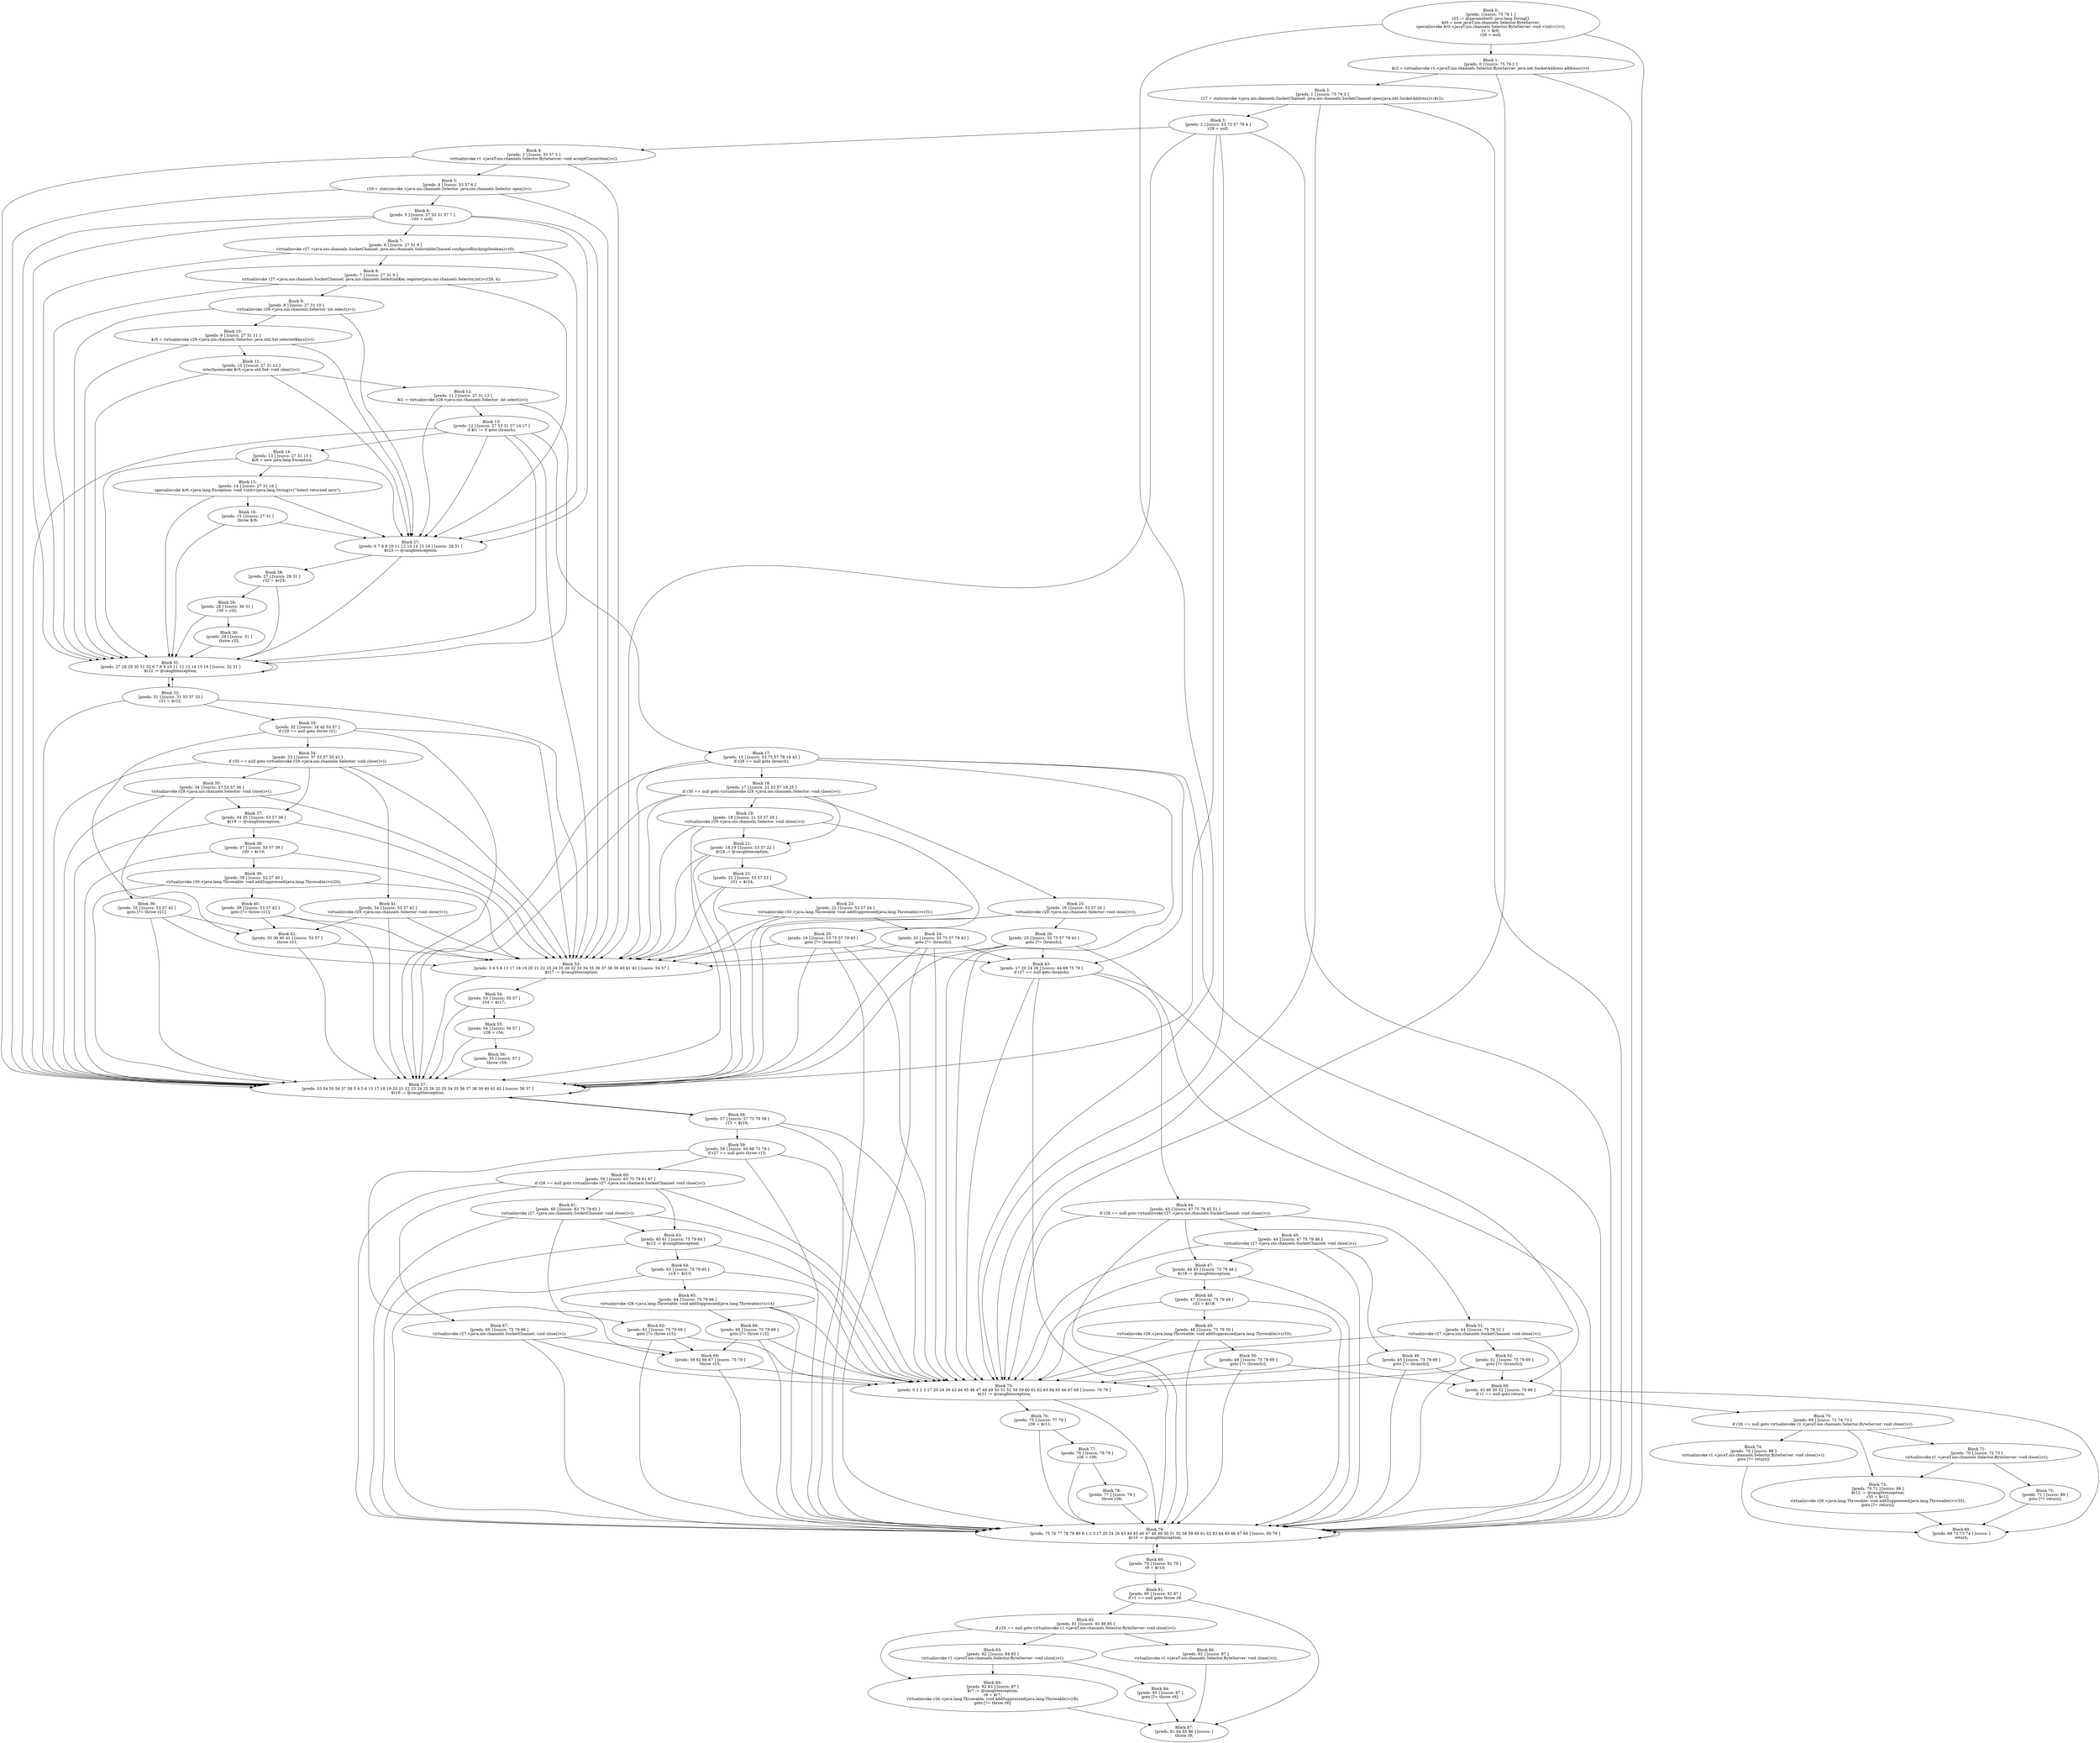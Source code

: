 digraph "unitGraph" {
    "Block 0:
[preds: ] [succs: 75 79 1 ]
r25 := @parameter0: java.lang.String[];
$r0 = new javaT.nio.channels.Selector.ByteServer;
specialinvoke $r0.<javaT.nio.channels.Selector.ByteServer: void <init>()>();
r1 = $r0;
r26 = null;
"
    "Block 1:
[preds: 0 ] [succs: 75 79 2 ]
$r2 = virtualinvoke r1.<javaT.nio.channels.Selector.ByteServer: java.net.SocketAddress address()>();
"
    "Block 2:
[preds: 1 ] [succs: 75 79 3 ]
r27 = staticinvoke <java.nio.channels.SocketChannel: java.nio.channels.SocketChannel open(java.net.SocketAddress)>($r2);
"
    "Block 3:
[preds: 2 ] [succs: 53 75 57 79 4 ]
r28 = null;
"
    "Block 4:
[preds: 3 ] [succs: 53 57 5 ]
virtualinvoke r1.<javaT.nio.channels.Selector.ByteServer: void acceptConnection()>();
"
    "Block 5:
[preds: 4 ] [succs: 53 57 6 ]
r29 = staticinvoke <java.nio.channels.Selector: java.nio.channels.Selector open()>();
"
    "Block 6:
[preds: 5 ] [succs: 27 53 31 57 7 ]
r30 = null;
"
    "Block 7:
[preds: 6 ] [succs: 27 31 8 ]
virtualinvoke r27.<java.nio.channels.SocketChannel: java.nio.channels.SelectableChannel configureBlocking(boolean)>(0);
"
    "Block 8:
[preds: 7 ] [succs: 27 31 9 ]
virtualinvoke r27.<java.nio.channels.SocketChannel: java.nio.channels.SelectionKey register(java.nio.channels.Selector,int)>(r29, 4);
"
    "Block 9:
[preds: 8 ] [succs: 27 31 10 ]
virtualinvoke r29.<java.nio.channels.Selector: int select()>();
"
    "Block 10:
[preds: 9 ] [succs: 27 31 11 ]
$r5 = virtualinvoke r29.<java.nio.channels.Selector: java.util.Set selectedKeys()>();
"
    "Block 11:
[preds: 10 ] [succs: 27 31 12 ]
interfaceinvoke $r5.<java.util.Set: void clear()>();
"
    "Block 12:
[preds: 11 ] [succs: 27 31 13 ]
$i1 = virtualinvoke r29.<java.nio.channels.Selector: int select()>();
"
    "Block 13:
[preds: 12 ] [succs: 27 53 31 57 14 17 ]
if $i1 != 0 goto (branch);
"
    "Block 14:
[preds: 13 ] [succs: 27 31 15 ]
$r6 = new java.lang.Exception;
"
    "Block 15:
[preds: 14 ] [succs: 27 31 16 ]
specialinvoke $r6.<java.lang.Exception: void <init>(java.lang.String)>(\"Select returned zero\");
"
    "Block 16:
[preds: 15 ] [succs: 27 31 ]
throw $r6;
"
    "Block 17:
[preds: 13 ] [succs: 53 75 57 79 18 43 ]
if r29 == null goto (branch);
"
    "Block 18:
[preds: 17 ] [succs: 21 53 57 19 25 ]
if r30 == null goto virtualinvoke r29.<java.nio.channels.Selector: void close()>();
"
    "Block 19:
[preds: 18 ] [succs: 21 53 57 20 ]
virtualinvoke r29.<java.nio.channels.Selector: void close()>();
"
    "Block 20:
[preds: 19 ] [succs: 53 75 57 79 43 ]
goto [?= (branch)];
"
    "Block 21:
[preds: 18 19 ] [succs: 53 57 22 ]
$r24 := @caughtexception;
"
    "Block 22:
[preds: 21 ] [succs: 53 57 23 ]
r31 = $r24;
"
    "Block 23:
[preds: 22 ] [succs: 53 57 24 ]
virtualinvoke r30.<java.lang.Throwable: void addSuppressed(java.lang.Throwable)>(r31);
"
    "Block 24:
[preds: 23 ] [succs: 53 75 57 79 43 ]
goto [?= (branch)];
"
    "Block 25:
[preds: 18 ] [succs: 53 57 26 ]
virtualinvoke r29.<java.nio.channels.Selector: void close()>();
"
    "Block 26:
[preds: 25 ] [succs: 53 75 57 79 43 ]
goto [?= (branch)];
"
    "Block 27:
[preds: 6 7 8 9 10 11 12 13 14 15 16 ] [succs: 28 31 ]
$r23 := @caughtexception;
"
    "Block 28:
[preds: 27 ] [succs: 29 31 ]
r32 = $r23;
"
    "Block 29:
[preds: 28 ] [succs: 30 31 ]
r30 = r32;
"
    "Block 30:
[preds: 29 ] [succs: 31 ]
throw r32;
"
    "Block 31:
[preds: 27 28 29 30 31 32 6 7 8 9 10 11 12 13 14 15 16 ] [succs: 32 31 ]
$r22 := @caughtexception;
"
    "Block 32:
[preds: 31 ] [succs: 31 53 57 33 ]
r21 = $r22;
"
    "Block 33:
[preds: 32 ] [succs: 34 42 53 57 ]
if r29 == null goto throw r21;
"
    "Block 34:
[preds: 33 ] [succs: 37 53 57 35 41 ]
if r30 == null goto virtualinvoke r29.<java.nio.channels.Selector: void close()>();
"
    "Block 35:
[preds: 34 ] [succs: 37 53 57 36 ]
virtualinvoke r29.<java.nio.channels.Selector: void close()>();
"
    "Block 36:
[preds: 35 ] [succs: 53 57 42 ]
goto [?= throw r21];
"
    "Block 37:
[preds: 34 35 ] [succs: 53 57 38 ]
$r19 := @caughtexception;
"
    "Block 38:
[preds: 37 ] [succs: 53 57 39 ]
r20 = $r19;
"
    "Block 39:
[preds: 38 ] [succs: 53 57 40 ]
virtualinvoke r30.<java.lang.Throwable: void addSuppressed(java.lang.Throwable)>(r20);
"
    "Block 40:
[preds: 39 ] [succs: 53 57 42 ]
goto [?= throw r21];
"
    "Block 41:
[preds: 34 ] [succs: 53 57 42 ]
virtualinvoke r29.<java.nio.channels.Selector: void close()>();
"
    "Block 42:
[preds: 33 36 40 41 ] [succs: 53 57 ]
throw r21;
"
    "Block 43:
[preds: 17 20 24 26 ] [succs: 44 69 75 79 ]
if r27 == null goto (branch);
"
    "Block 44:
[preds: 43 ] [succs: 47 75 79 45 51 ]
if r28 == null goto virtualinvoke r27.<java.nio.channels.SocketChannel: void close()>();
"
    "Block 45:
[preds: 44 ] [succs: 47 75 79 46 ]
virtualinvoke r27.<java.nio.channels.SocketChannel: void close()>();
"
    "Block 46:
[preds: 45 ] [succs: 75 79 69 ]
goto [?= (branch)];
"
    "Block 47:
[preds: 44 45 ] [succs: 75 79 48 ]
$r18 := @caughtexception;
"
    "Block 48:
[preds: 47 ] [succs: 75 79 49 ]
r33 = $r18;
"
    "Block 49:
[preds: 48 ] [succs: 75 79 50 ]
virtualinvoke r28.<java.lang.Throwable: void addSuppressed(java.lang.Throwable)>(r33);
"
    "Block 50:
[preds: 49 ] [succs: 75 79 69 ]
goto [?= (branch)];
"
    "Block 51:
[preds: 44 ] [succs: 75 79 52 ]
virtualinvoke r27.<java.nio.channels.SocketChannel: void close()>();
"
    "Block 52:
[preds: 51 ] [succs: 75 79 69 ]
goto [?= (branch)];
"
    "Block 53:
[preds: 3 4 5 6 13 17 18 19 20 21 22 23 24 25 26 32 33 34 35 36 37 38 39 40 41 42 ] [succs: 54 57 ]
$r17 := @caughtexception;
"
    "Block 54:
[preds: 53 ] [succs: 55 57 ]
r34 = $r17;
"
    "Block 55:
[preds: 54 ] [succs: 56 57 ]
r28 = r34;
"
    "Block 56:
[preds: 55 ] [succs: 57 ]
throw r34;
"
    "Block 57:
[preds: 53 54 55 56 57 58 3 4 5 6 13 17 18 19 20 21 22 23 24 25 26 32 33 34 35 36 37 38 39 40 41 42 ] [succs: 58 57 ]
$r16 := @caughtexception;
"
    "Block 58:
[preds: 57 ] [succs: 57 75 79 59 ]
r15 = $r16;
"
    "Block 59:
[preds: 58 ] [succs: 60 68 75 79 ]
if r27 == null goto throw r15;
"
    "Block 60:
[preds: 59 ] [succs: 63 75 79 61 67 ]
if r28 == null goto virtualinvoke r27.<java.nio.channels.SocketChannel: void close()>();
"
    "Block 61:
[preds: 60 ] [succs: 63 75 79 62 ]
virtualinvoke r27.<java.nio.channels.SocketChannel: void close()>();
"
    "Block 62:
[preds: 61 ] [succs: 75 79 68 ]
goto [?= throw r15];
"
    "Block 63:
[preds: 60 61 ] [succs: 75 79 64 ]
$r13 := @caughtexception;
"
    "Block 64:
[preds: 63 ] [succs: 75 79 65 ]
r14 = $r13;
"
    "Block 65:
[preds: 64 ] [succs: 75 79 66 ]
virtualinvoke r28.<java.lang.Throwable: void addSuppressed(java.lang.Throwable)>(r14);
"
    "Block 66:
[preds: 65 ] [succs: 75 79 68 ]
goto [?= throw r15];
"
    "Block 67:
[preds: 60 ] [succs: 75 79 68 ]
virtualinvoke r27.<java.nio.channels.SocketChannel: void close()>();
"
    "Block 68:
[preds: 59 62 66 67 ] [succs: 75 79 ]
throw r15;
"
    "Block 69:
[preds: 43 46 50 52 ] [succs: 70 88 ]
if r1 == null goto return;
"
    "Block 70:
[preds: 69 ] [succs: 71 74 73 ]
if r26 == null goto virtualinvoke r1.<javaT.nio.channels.Selector.ByteServer: void close()>();
"
    "Block 71:
[preds: 70 ] [succs: 72 73 ]
virtualinvoke r1.<javaT.nio.channels.Selector.ByteServer: void close()>();
"
    "Block 72:
[preds: 71 ] [succs: 88 ]
goto [?= return];
"
    "Block 73:
[preds: 70 71 ] [succs: 88 ]
$r12 := @caughtexception;
r35 = $r12;
virtualinvoke r26.<java.lang.Throwable: void addSuppressed(java.lang.Throwable)>(r35);
goto [?= return];
"
    "Block 74:
[preds: 70 ] [succs: 88 ]
virtualinvoke r1.<javaT.nio.channels.Selector.ByteServer: void close()>();
goto [?= return];
"
    "Block 75:
[preds: 0 1 2 3 17 20 24 26 43 44 45 46 47 48 49 50 51 52 58 59 60 61 62 63 64 65 66 67 68 ] [succs: 76 79 ]
$r11 := @caughtexception;
"
    "Block 76:
[preds: 75 ] [succs: 77 79 ]
r36 = $r11;
"
    "Block 77:
[preds: 76 ] [succs: 78 79 ]
r26 = r36;
"
    "Block 78:
[preds: 77 ] [succs: 79 ]
throw r36;
"
    "Block 79:
[preds: 75 76 77 78 79 80 0 1 2 3 17 20 24 26 43 44 45 46 47 48 49 50 51 52 58 59 60 61 62 63 64 65 66 67 68 ] [succs: 80 79 ]
$r10 := @caughtexception;
"
    "Block 80:
[preds: 79 ] [succs: 81 79 ]
r9 = $r10;
"
    "Block 81:
[preds: 80 ] [succs: 82 87 ]
if r1 == null goto throw r9;
"
    "Block 82:
[preds: 81 ] [succs: 83 86 85 ]
if r26 == null goto virtualinvoke r1.<javaT.nio.channels.Selector.ByteServer: void close()>();
"
    "Block 83:
[preds: 82 ] [succs: 84 85 ]
virtualinvoke r1.<javaT.nio.channels.Selector.ByteServer: void close()>();
"
    "Block 84:
[preds: 83 ] [succs: 87 ]
goto [?= throw r9];
"
    "Block 85:
[preds: 82 83 ] [succs: 87 ]
$r7 := @caughtexception;
r8 = $r7;
virtualinvoke r26.<java.lang.Throwable: void addSuppressed(java.lang.Throwable)>(r8);
goto [?= throw r9];
"
    "Block 86:
[preds: 82 ] [succs: 87 ]
virtualinvoke r1.<javaT.nio.channels.Selector.ByteServer: void close()>();
"
    "Block 87:
[preds: 81 84 85 86 ] [succs: ]
throw r9;
"
    "Block 88:
[preds: 69 72 73 74 ] [succs: ]
return;
"
    "Block 0:
[preds: ] [succs: 75 79 1 ]
r25 := @parameter0: java.lang.String[];
$r0 = new javaT.nio.channels.Selector.ByteServer;
specialinvoke $r0.<javaT.nio.channels.Selector.ByteServer: void <init>()>();
r1 = $r0;
r26 = null;
"->"Block 75:
[preds: 0 1 2 3 17 20 24 26 43 44 45 46 47 48 49 50 51 52 58 59 60 61 62 63 64 65 66 67 68 ] [succs: 76 79 ]
$r11 := @caughtexception;
";
    "Block 0:
[preds: ] [succs: 75 79 1 ]
r25 := @parameter0: java.lang.String[];
$r0 = new javaT.nio.channels.Selector.ByteServer;
specialinvoke $r0.<javaT.nio.channels.Selector.ByteServer: void <init>()>();
r1 = $r0;
r26 = null;
"->"Block 79:
[preds: 75 76 77 78 79 80 0 1 2 3 17 20 24 26 43 44 45 46 47 48 49 50 51 52 58 59 60 61 62 63 64 65 66 67 68 ] [succs: 80 79 ]
$r10 := @caughtexception;
";
    "Block 0:
[preds: ] [succs: 75 79 1 ]
r25 := @parameter0: java.lang.String[];
$r0 = new javaT.nio.channels.Selector.ByteServer;
specialinvoke $r0.<javaT.nio.channels.Selector.ByteServer: void <init>()>();
r1 = $r0;
r26 = null;
"->"Block 1:
[preds: 0 ] [succs: 75 79 2 ]
$r2 = virtualinvoke r1.<javaT.nio.channels.Selector.ByteServer: java.net.SocketAddress address()>();
";
    "Block 1:
[preds: 0 ] [succs: 75 79 2 ]
$r2 = virtualinvoke r1.<javaT.nio.channels.Selector.ByteServer: java.net.SocketAddress address()>();
"->"Block 75:
[preds: 0 1 2 3 17 20 24 26 43 44 45 46 47 48 49 50 51 52 58 59 60 61 62 63 64 65 66 67 68 ] [succs: 76 79 ]
$r11 := @caughtexception;
";
    "Block 1:
[preds: 0 ] [succs: 75 79 2 ]
$r2 = virtualinvoke r1.<javaT.nio.channels.Selector.ByteServer: java.net.SocketAddress address()>();
"->"Block 79:
[preds: 75 76 77 78 79 80 0 1 2 3 17 20 24 26 43 44 45 46 47 48 49 50 51 52 58 59 60 61 62 63 64 65 66 67 68 ] [succs: 80 79 ]
$r10 := @caughtexception;
";
    "Block 1:
[preds: 0 ] [succs: 75 79 2 ]
$r2 = virtualinvoke r1.<javaT.nio.channels.Selector.ByteServer: java.net.SocketAddress address()>();
"->"Block 2:
[preds: 1 ] [succs: 75 79 3 ]
r27 = staticinvoke <java.nio.channels.SocketChannel: java.nio.channels.SocketChannel open(java.net.SocketAddress)>($r2);
";
    "Block 2:
[preds: 1 ] [succs: 75 79 3 ]
r27 = staticinvoke <java.nio.channels.SocketChannel: java.nio.channels.SocketChannel open(java.net.SocketAddress)>($r2);
"->"Block 75:
[preds: 0 1 2 3 17 20 24 26 43 44 45 46 47 48 49 50 51 52 58 59 60 61 62 63 64 65 66 67 68 ] [succs: 76 79 ]
$r11 := @caughtexception;
";
    "Block 2:
[preds: 1 ] [succs: 75 79 3 ]
r27 = staticinvoke <java.nio.channels.SocketChannel: java.nio.channels.SocketChannel open(java.net.SocketAddress)>($r2);
"->"Block 79:
[preds: 75 76 77 78 79 80 0 1 2 3 17 20 24 26 43 44 45 46 47 48 49 50 51 52 58 59 60 61 62 63 64 65 66 67 68 ] [succs: 80 79 ]
$r10 := @caughtexception;
";
    "Block 2:
[preds: 1 ] [succs: 75 79 3 ]
r27 = staticinvoke <java.nio.channels.SocketChannel: java.nio.channels.SocketChannel open(java.net.SocketAddress)>($r2);
"->"Block 3:
[preds: 2 ] [succs: 53 75 57 79 4 ]
r28 = null;
";
    "Block 3:
[preds: 2 ] [succs: 53 75 57 79 4 ]
r28 = null;
"->"Block 53:
[preds: 3 4 5 6 13 17 18 19 20 21 22 23 24 25 26 32 33 34 35 36 37 38 39 40 41 42 ] [succs: 54 57 ]
$r17 := @caughtexception;
";
    "Block 3:
[preds: 2 ] [succs: 53 75 57 79 4 ]
r28 = null;
"->"Block 75:
[preds: 0 1 2 3 17 20 24 26 43 44 45 46 47 48 49 50 51 52 58 59 60 61 62 63 64 65 66 67 68 ] [succs: 76 79 ]
$r11 := @caughtexception;
";
    "Block 3:
[preds: 2 ] [succs: 53 75 57 79 4 ]
r28 = null;
"->"Block 57:
[preds: 53 54 55 56 57 58 3 4 5 6 13 17 18 19 20 21 22 23 24 25 26 32 33 34 35 36 37 38 39 40 41 42 ] [succs: 58 57 ]
$r16 := @caughtexception;
";
    "Block 3:
[preds: 2 ] [succs: 53 75 57 79 4 ]
r28 = null;
"->"Block 79:
[preds: 75 76 77 78 79 80 0 1 2 3 17 20 24 26 43 44 45 46 47 48 49 50 51 52 58 59 60 61 62 63 64 65 66 67 68 ] [succs: 80 79 ]
$r10 := @caughtexception;
";
    "Block 3:
[preds: 2 ] [succs: 53 75 57 79 4 ]
r28 = null;
"->"Block 4:
[preds: 3 ] [succs: 53 57 5 ]
virtualinvoke r1.<javaT.nio.channels.Selector.ByteServer: void acceptConnection()>();
";
    "Block 4:
[preds: 3 ] [succs: 53 57 5 ]
virtualinvoke r1.<javaT.nio.channels.Selector.ByteServer: void acceptConnection()>();
"->"Block 53:
[preds: 3 4 5 6 13 17 18 19 20 21 22 23 24 25 26 32 33 34 35 36 37 38 39 40 41 42 ] [succs: 54 57 ]
$r17 := @caughtexception;
";
    "Block 4:
[preds: 3 ] [succs: 53 57 5 ]
virtualinvoke r1.<javaT.nio.channels.Selector.ByteServer: void acceptConnection()>();
"->"Block 57:
[preds: 53 54 55 56 57 58 3 4 5 6 13 17 18 19 20 21 22 23 24 25 26 32 33 34 35 36 37 38 39 40 41 42 ] [succs: 58 57 ]
$r16 := @caughtexception;
";
    "Block 4:
[preds: 3 ] [succs: 53 57 5 ]
virtualinvoke r1.<javaT.nio.channels.Selector.ByteServer: void acceptConnection()>();
"->"Block 5:
[preds: 4 ] [succs: 53 57 6 ]
r29 = staticinvoke <java.nio.channels.Selector: java.nio.channels.Selector open()>();
";
    "Block 5:
[preds: 4 ] [succs: 53 57 6 ]
r29 = staticinvoke <java.nio.channels.Selector: java.nio.channels.Selector open()>();
"->"Block 53:
[preds: 3 4 5 6 13 17 18 19 20 21 22 23 24 25 26 32 33 34 35 36 37 38 39 40 41 42 ] [succs: 54 57 ]
$r17 := @caughtexception;
";
    "Block 5:
[preds: 4 ] [succs: 53 57 6 ]
r29 = staticinvoke <java.nio.channels.Selector: java.nio.channels.Selector open()>();
"->"Block 57:
[preds: 53 54 55 56 57 58 3 4 5 6 13 17 18 19 20 21 22 23 24 25 26 32 33 34 35 36 37 38 39 40 41 42 ] [succs: 58 57 ]
$r16 := @caughtexception;
";
    "Block 5:
[preds: 4 ] [succs: 53 57 6 ]
r29 = staticinvoke <java.nio.channels.Selector: java.nio.channels.Selector open()>();
"->"Block 6:
[preds: 5 ] [succs: 27 53 31 57 7 ]
r30 = null;
";
    "Block 6:
[preds: 5 ] [succs: 27 53 31 57 7 ]
r30 = null;
"->"Block 27:
[preds: 6 7 8 9 10 11 12 13 14 15 16 ] [succs: 28 31 ]
$r23 := @caughtexception;
";
    "Block 6:
[preds: 5 ] [succs: 27 53 31 57 7 ]
r30 = null;
"->"Block 53:
[preds: 3 4 5 6 13 17 18 19 20 21 22 23 24 25 26 32 33 34 35 36 37 38 39 40 41 42 ] [succs: 54 57 ]
$r17 := @caughtexception;
";
    "Block 6:
[preds: 5 ] [succs: 27 53 31 57 7 ]
r30 = null;
"->"Block 31:
[preds: 27 28 29 30 31 32 6 7 8 9 10 11 12 13 14 15 16 ] [succs: 32 31 ]
$r22 := @caughtexception;
";
    "Block 6:
[preds: 5 ] [succs: 27 53 31 57 7 ]
r30 = null;
"->"Block 57:
[preds: 53 54 55 56 57 58 3 4 5 6 13 17 18 19 20 21 22 23 24 25 26 32 33 34 35 36 37 38 39 40 41 42 ] [succs: 58 57 ]
$r16 := @caughtexception;
";
    "Block 6:
[preds: 5 ] [succs: 27 53 31 57 7 ]
r30 = null;
"->"Block 7:
[preds: 6 ] [succs: 27 31 8 ]
virtualinvoke r27.<java.nio.channels.SocketChannel: java.nio.channels.SelectableChannel configureBlocking(boolean)>(0);
";
    "Block 7:
[preds: 6 ] [succs: 27 31 8 ]
virtualinvoke r27.<java.nio.channels.SocketChannel: java.nio.channels.SelectableChannel configureBlocking(boolean)>(0);
"->"Block 27:
[preds: 6 7 8 9 10 11 12 13 14 15 16 ] [succs: 28 31 ]
$r23 := @caughtexception;
";
    "Block 7:
[preds: 6 ] [succs: 27 31 8 ]
virtualinvoke r27.<java.nio.channels.SocketChannel: java.nio.channels.SelectableChannel configureBlocking(boolean)>(0);
"->"Block 31:
[preds: 27 28 29 30 31 32 6 7 8 9 10 11 12 13 14 15 16 ] [succs: 32 31 ]
$r22 := @caughtexception;
";
    "Block 7:
[preds: 6 ] [succs: 27 31 8 ]
virtualinvoke r27.<java.nio.channels.SocketChannel: java.nio.channels.SelectableChannel configureBlocking(boolean)>(0);
"->"Block 8:
[preds: 7 ] [succs: 27 31 9 ]
virtualinvoke r27.<java.nio.channels.SocketChannel: java.nio.channels.SelectionKey register(java.nio.channels.Selector,int)>(r29, 4);
";
    "Block 8:
[preds: 7 ] [succs: 27 31 9 ]
virtualinvoke r27.<java.nio.channels.SocketChannel: java.nio.channels.SelectionKey register(java.nio.channels.Selector,int)>(r29, 4);
"->"Block 27:
[preds: 6 7 8 9 10 11 12 13 14 15 16 ] [succs: 28 31 ]
$r23 := @caughtexception;
";
    "Block 8:
[preds: 7 ] [succs: 27 31 9 ]
virtualinvoke r27.<java.nio.channels.SocketChannel: java.nio.channels.SelectionKey register(java.nio.channels.Selector,int)>(r29, 4);
"->"Block 31:
[preds: 27 28 29 30 31 32 6 7 8 9 10 11 12 13 14 15 16 ] [succs: 32 31 ]
$r22 := @caughtexception;
";
    "Block 8:
[preds: 7 ] [succs: 27 31 9 ]
virtualinvoke r27.<java.nio.channels.SocketChannel: java.nio.channels.SelectionKey register(java.nio.channels.Selector,int)>(r29, 4);
"->"Block 9:
[preds: 8 ] [succs: 27 31 10 ]
virtualinvoke r29.<java.nio.channels.Selector: int select()>();
";
    "Block 9:
[preds: 8 ] [succs: 27 31 10 ]
virtualinvoke r29.<java.nio.channels.Selector: int select()>();
"->"Block 27:
[preds: 6 7 8 9 10 11 12 13 14 15 16 ] [succs: 28 31 ]
$r23 := @caughtexception;
";
    "Block 9:
[preds: 8 ] [succs: 27 31 10 ]
virtualinvoke r29.<java.nio.channels.Selector: int select()>();
"->"Block 31:
[preds: 27 28 29 30 31 32 6 7 8 9 10 11 12 13 14 15 16 ] [succs: 32 31 ]
$r22 := @caughtexception;
";
    "Block 9:
[preds: 8 ] [succs: 27 31 10 ]
virtualinvoke r29.<java.nio.channels.Selector: int select()>();
"->"Block 10:
[preds: 9 ] [succs: 27 31 11 ]
$r5 = virtualinvoke r29.<java.nio.channels.Selector: java.util.Set selectedKeys()>();
";
    "Block 10:
[preds: 9 ] [succs: 27 31 11 ]
$r5 = virtualinvoke r29.<java.nio.channels.Selector: java.util.Set selectedKeys()>();
"->"Block 27:
[preds: 6 7 8 9 10 11 12 13 14 15 16 ] [succs: 28 31 ]
$r23 := @caughtexception;
";
    "Block 10:
[preds: 9 ] [succs: 27 31 11 ]
$r5 = virtualinvoke r29.<java.nio.channels.Selector: java.util.Set selectedKeys()>();
"->"Block 31:
[preds: 27 28 29 30 31 32 6 7 8 9 10 11 12 13 14 15 16 ] [succs: 32 31 ]
$r22 := @caughtexception;
";
    "Block 10:
[preds: 9 ] [succs: 27 31 11 ]
$r5 = virtualinvoke r29.<java.nio.channels.Selector: java.util.Set selectedKeys()>();
"->"Block 11:
[preds: 10 ] [succs: 27 31 12 ]
interfaceinvoke $r5.<java.util.Set: void clear()>();
";
    "Block 11:
[preds: 10 ] [succs: 27 31 12 ]
interfaceinvoke $r5.<java.util.Set: void clear()>();
"->"Block 27:
[preds: 6 7 8 9 10 11 12 13 14 15 16 ] [succs: 28 31 ]
$r23 := @caughtexception;
";
    "Block 11:
[preds: 10 ] [succs: 27 31 12 ]
interfaceinvoke $r5.<java.util.Set: void clear()>();
"->"Block 31:
[preds: 27 28 29 30 31 32 6 7 8 9 10 11 12 13 14 15 16 ] [succs: 32 31 ]
$r22 := @caughtexception;
";
    "Block 11:
[preds: 10 ] [succs: 27 31 12 ]
interfaceinvoke $r5.<java.util.Set: void clear()>();
"->"Block 12:
[preds: 11 ] [succs: 27 31 13 ]
$i1 = virtualinvoke r29.<java.nio.channels.Selector: int select()>();
";
    "Block 12:
[preds: 11 ] [succs: 27 31 13 ]
$i1 = virtualinvoke r29.<java.nio.channels.Selector: int select()>();
"->"Block 27:
[preds: 6 7 8 9 10 11 12 13 14 15 16 ] [succs: 28 31 ]
$r23 := @caughtexception;
";
    "Block 12:
[preds: 11 ] [succs: 27 31 13 ]
$i1 = virtualinvoke r29.<java.nio.channels.Selector: int select()>();
"->"Block 31:
[preds: 27 28 29 30 31 32 6 7 8 9 10 11 12 13 14 15 16 ] [succs: 32 31 ]
$r22 := @caughtexception;
";
    "Block 12:
[preds: 11 ] [succs: 27 31 13 ]
$i1 = virtualinvoke r29.<java.nio.channels.Selector: int select()>();
"->"Block 13:
[preds: 12 ] [succs: 27 53 31 57 14 17 ]
if $i1 != 0 goto (branch);
";
    "Block 13:
[preds: 12 ] [succs: 27 53 31 57 14 17 ]
if $i1 != 0 goto (branch);
"->"Block 27:
[preds: 6 7 8 9 10 11 12 13 14 15 16 ] [succs: 28 31 ]
$r23 := @caughtexception;
";
    "Block 13:
[preds: 12 ] [succs: 27 53 31 57 14 17 ]
if $i1 != 0 goto (branch);
"->"Block 53:
[preds: 3 4 5 6 13 17 18 19 20 21 22 23 24 25 26 32 33 34 35 36 37 38 39 40 41 42 ] [succs: 54 57 ]
$r17 := @caughtexception;
";
    "Block 13:
[preds: 12 ] [succs: 27 53 31 57 14 17 ]
if $i1 != 0 goto (branch);
"->"Block 31:
[preds: 27 28 29 30 31 32 6 7 8 9 10 11 12 13 14 15 16 ] [succs: 32 31 ]
$r22 := @caughtexception;
";
    "Block 13:
[preds: 12 ] [succs: 27 53 31 57 14 17 ]
if $i1 != 0 goto (branch);
"->"Block 57:
[preds: 53 54 55 56 57 58 3 4 5 6 13 17 18 19 20 21 22 23 24 25 26 32 33 34 35 36 37 38 39 40 41 42 ] [succs: 58 57 ]
$r16 := @caughtexception;
";
    "Block 13:
[preds: 12 ] [succs: 27 53 31 57 14 17 ]
if $i1 != 0 goto (branch);
"->"Block 14:
[preds: 13 ] [succs: 27 31 15 ]
$r6 = new java.lang.Exception;
";
    "Block 13:
[preds: 12 ] [succs: 27 53 31 57 14 17 ]
if $i1 != 0 goto (branch);
"->"Block 17:
[preds: 13 ] [succs: 53 75 57 79 18 43 ]
if r29 == null goto (branch);
";
    "Block 14:
[preds: 13 ] [succs: 27 31 15 ]
$r6 = new java.lang.Exception;
"->"Block 27:
[preds: 6 7 8 9 10 11 12 13 14 15 16 ] [succs: 28 31 ]
$r23 := @caughtexception;
";
    "Block 14:
[preds: 13 ] [succs: 27 31 15 ]
$r6 = new java.lang.Exception;
"->"Block 31:
[preds: 27 28 29 30 31 32 6 7 8 9 10 11 12 13 14 15 16 ] [succs: 32 31 ]
$r22 := @caughtexception;
";
    "Block 14:
[preds: 13 ] [succs: 27 31 15 ]
$r6 = new java.lang.Exception;
"->"Block 15:
[preds: 14 ] [succs: 27 31 16 ]
specialinvoke $r6.<java.lang.Exception: void <init>(java.lang.String)>(\"Select returned zero\");
";
    "Block 15:
[preds: 14 ] [succs: 27 31 16 ]
specialinvoke $r6.<java.lang.Exception: void <init>(java.lang.String)>(\"Select returned zero\");
"->"Block 27:
[preds: 6 7 8 9 10 11 12 13 14 15 16 ] [succs: 28 31 ]
$r23 := @caughtexception;
";
    "Block 15:
[preds: 14 ] [succs: 27 31 16 ]
specialinvoke $r6.<java.lang.Exception: void <init>(java.lang.String)>(\"Select returned zero\");
"->"Block 31:
[preds: 27 28 29 30 31 32 6 7 8 9 10 11 12 13 14 15 16 ] [succs: 32 31 ]
$r22 := @caughtexception;
";
    "Block 15:
[preds: 14 ] [succs: 27 31 16 ]
specialinvoke $r6.<java.lang.Exception: void <init>(java.lang.String)>(\"Select returned zero\");
"->"Block 16:
[preds: 15 ] [succs: 27 31 ]
throw $r6;
";
    "Block 16:
[preds: 15 ] [succs: 27 31 ]
throw $r6;
"->"Block 27:
[preds: 6 7 8 9 10 11 12 13 14 15 16 ] [succs: 28 31 ]
$r23 := @caughtexception;
";
    "Block 16:
[preds: 15 ] [succs: 27 31 ]
throw $r6;
"->"Block 31:
[preds: 27 28 29 30 31 32 6 7 8 9 10 11 12 13 14 15 16 ] [succs: 32 31 ]
$r22 := @caughtexception;
";
    "Block 17:
[preds: 13 ] [succs: 53 75 57 79 18 43 ]
if r29 == null goto (branch);
"->"Block 53:
[preds: 3 4 5 6 13 17 18 19 20 21 22 23 24 25 26 32 33 34 35 36 37 38 39 40 41 42 ] [succs: 54 57 ]
$r17 := @caughtexception;
";
    "Block 17:
[preds: 13 ] [succs: 53 75 57 79 18 43 ]
if r29 == null goto (branch);
"->"Block 75:
[preds: 0 1 2 3 17 20 24 26 43 44 45 46 47 48 49 50 51 52 58 59 60 61 62 63 64 65 66 67 68 ] [succs: 76 79 ]
$r11 := @caughtexception;
";
    "Block 17:
[preds: 13 ] [succs: 53 75 57 79 18 43 ]
if r29 == null goto (branch);
"->"Block 57:
[preds: 53 54 55 56 57 58 3 4 5 6 13 17 18 19 20 21 22 23 24 25 26 32 33 34 35 36 37 38 39 40 41 42 ] [succs: 58 57 ]
$r16 := @caughtexception;
";
    "Block 17:
[preds: 13 ] [succs: 53 75 57 79 18 43 ]
if r29 == null goto (branch);
"->"Block 79:
[preds: 75 76 77 78 79 80 0 1 2 3 17 20 24 26 43 44 45 46 47 48 49 50 51 52 58 59 60 61 62 63 64 65 66 67 68 ] [succs: 80 79 ]
$r10 := @caughtexception;
";
    "Block 17:
[preds: 13 ] [succs: 53 75 57 79 18 43 ]
if r29 == null goto (branch);
"->"Block 18:
[preds: 17 ] [succs: 21 53 57 19 25 ]
if r30 == null goto virtualinvoke r29.<java.nio.channels.Selector: void close()>();
";
    "Block 17:
[preds: 13 ] [succs: 53 75 57 79 18 43 ]
if r29 == null goto (branch);
"->"Block 43:
[preds: 17 20 24 26 ] [succs: 44 69 75 79 ]
if r27 == null goto (branch);
";
    "Block 18:
[preds: 17 ] [succs: 21 53 57 19 25 ]
if r30 == null goto virtualinvoke r29.<java.nio.channels.Selector: void close()>();
"->"Block 21:
[preds: 18 19 ] [succs: 53 57 22 ]
$r24 := @caughtexception;
";
    "Block 18:
[preds: 17 ] [succs: 21 53 57 19 25 ]
if r30 == null goto virtualinvoke r29.<java.nio.channels.Selector: void close()>();
"->"Block 53:
[preds: 3 4 5 6 13 17 18 19 20 21 22 23 24 25 26 32 33 34 35 36 37 38 39 40 41 42 ] [succs: 54 57 ]
$r17 := @caughtexception;
";
    "Block 18:
[preds: 17 ] [succs: 21 53 57 19 25 ]
if r30 == null goto virtualinvoke r29.<java.nio.channels.Selector: void close()>();
"->"Block 57:
[preds: 53 54 55 56 57 58 3 4 5 6 13 17 18 19 20 21 22 23 24 25 26 32 33 34 35 36 37 38 39 40 41 42 ] [succs: 58 57 ]
$r16 := @caughtexception;
";
    "Block 18:
[preds: 17 ] [succs: 21 53 57 19 25 ]
if r30 == null goto virtualinvoke r29.<java.nio.channels.Selector: void close()>();
"->"Block 19:
[preds: 18 ] [succs: 21 53 57 20 ]
virtualinvoke r29.<java.nio.channels.Selector: void close()>();
";
    "Block 18:
[preds: 17 ] [succs: 21 53 57 19 25 ]
if r30 == null goto virtualinvoke r29.<java.nio.channels.Selector: void close()>();
"->"Block 25:
[preds: 18 ] [succs: 53 57 26 ]
virtualinvoke r29.<java.nio.channels.Selector: void close()>();
";
    "Block 19:
[preds: 18 ] [succs: 21 53 57 20 ]
virtualinvoke r29.<java.nio.channels.Selector: void close()>();
"->"Block 21:
[preds: 18 19 ] [succs: 53 57 22 ]
$r24 := @caughtexception;
";
    "Block 19:
[preds: 18 ] [succs: 21 53 57 20 ]
virtualinvoke r29.<java.nio.channels.Selector: void close()>();
"->"Block 53:
[preds: 3 4 5 6 13 17 18 19 20 21 22 23 24 25 26 32 33 34 35 36 37 38 39 40 41 42 ] [succs: 54 57 ]
$r17 := @caughtexception;
";
    "Block 19:
[preds: 18 ] [succs: 21 53 57 20 ]
virtualinvoke r29.<java.nio.channels.Selector: void close()>();
"->"Block 57:
[preds: 53 54 55 56 57 58 3 4 5 6 13 17 18 19 20 21 22 23 24 25 26 32 33 34 35 36 37 38 39 40 41 42 ] [succs: 58 57 ]
$r16 := @caughtexception;
";
    "Block 19:
[preds: 18 ] [succs: 21 53 57 20 ]
virtualinvoke r29.<java.nio.channels.Selector: void close()>();
"->"Block 20:
[preds: 19 ] [succs: 53 75 57 79 43 ]
goto [?= (branch)];
";
    "Block 20:
[preds: 19 ] [succs: 53 75 57 79 43 ]
goto [?= (branch)];
"->"Block 53:
[preds: 3 4 5 6 13 17 18 19 20 21 22 23 24 25 26 32 33 34 35 36 37 38 39 40 41 42 ] [succs: 54 57 ]
$r17 := @caughtexception;
";
    "Block 20:
[preds: 19 ] [succs: 53 75 57 79 43 ]
goto [?= (branch)];
"->"Block 75:
[preds: 0 1 2 3 17 20 24 26 43 44 45 46 47 48 49 50 51 52 58 59 60 61 62 63 64 65 66 67 68 ] [succs: 76 79 ]
$r11 := @caughtexception;
";
    "Block 20:
[preds: 19 ] [succs: 53 75 57 79 43 ]
goto [?= (branch)];
"->"Block 57:
[preds: 53 54 55 56 57 58 3 4 5 6 13 17 18 19 20 21 22 23 24 25 26 32 33 34 35 36 37 38 39 40 41 42 ] [succs: 58 57 ]
$r16 := @caughtexception;
";
    "Block 20:
[preds: 19 ] [succs: 53 75 57 79 43 ]
goto [?= (branch)];
"->"Block 79:
[preds: 75 76 77 78 79 80 0 1 2 3 17 20 24 26 43 44 45 46 47 48 49 50 51 52 58 59 60 61 62 63 64 65 66 67 68 ] [succs: 80 79 ]
$r10 := @caughtexception;
";
    "Block 20:
[preds: 19 ] [succs: 53 75 57 79 43 ]
goto [?= (branch)];
"->"Block 43:
[preds: 17 20 24 26 ] [succs: 44 69 75 79 ]
if r27 == null goto (branch);
";
    "Block 21:
[preds: 18 19 ] [succs: 53 57 22 ]
$r24 := @caughtexception;
"->"Block 53:
[preds: 3 4 5 6 13 17 18 19 20 21 22 23 24 25 26 32 33 34 35 36 37 38 39 40 41 42 ] [succs: 54 57 ]
$r17 := @caughtexception;
";
    "Block 21:
[preds: 18 19 ] [succs: 53 57 22 ]
$r24 := @caughtexception;
"->"Block 57:
[preds: 53 54 55 56 57 58 3 4 5 6 13 17 18 19 20 21 22 23 24 25 26 32 33 34 35 36 37 38 39 40 41 42 ] [succs: 58 57 ]
$r16 := @caughtexception;
";
    "Block 21:
[preds: 18 19 ] [succs: 53 57 22 ]
$r24 := @caughtexception;
"->"Block 22:
[preds: 21 ] [succs: 53 57 23 ]
r31 = $r24;
";
    "Block 22:
[preds: 21 ] [succs: 53 57 23 ]
r31 = $r24;
"->"Block 53:
[preds: 3 4 5 6 13 17 18 19 20 21 22 23 24 25 26 32 33 34 35 36 37 38 39 40 41 42 ] [succs: 54 57 ]
$r17 := @caughtexception;
";
    "Block 22:
[preds: 21 ] [succs: 53 57 23 ]
r31 = $r24;
"->"Block 57:
[preds: 53 54 55 56 57 58 3 4 5 6 13 17 18 19 20 21 22 23 24 25 26 32 33 34 35 36 37 38 39 40 41 42 ] [succs: 58 57 ]
$r16 := @caughtexception;
";
    "Block 22:
[preds: 21 ] [succs: 53 57 23 ]
r31 = $r24;
"->"Block 23:
[preds: 22 ] [succs: 53 57 24 ]
virtualinvoke r30.<java.lang.Throwable: void addSuppressed(java.lang.Throwable)>(r31);
";
    "Block 23:
[preds: 22 ] [succs: 53 57 24 ]
virtualinvoke r30.<java.lang.Throwable: void addSuppressed(java.lang.Throwable)>(r31);
"->"Block 53:
[preds: 3 4 5 6 13 17 18 19 20 21 22 23 24 25 26 32 33 34 35 36 37 38 39 40 41 42 ] [succs: 54 57 ]
$r17 := @caughtexception;
";
    "Block 23:
[preds: 22 ] [succs: 53 57 24 ]
virtualinvoke r30.<java.lang.Throwable: void addSuppressed(java.lang.Throwable)>(r31);
"->"Block 57:
[preds: 53 54 55 56 57 58 3 4 5 6 13 17 18 19 20 21 22 23 24 25 26 32 33 34 35 36 37 38 39 40 41 42 ] [succs: 58 57 ]
$r16 := @caughtexception;
";
    "Block 23:
[preds: 22 ] [succs: 53 57 24 ]
virtualinvoke r30.<java.lang.Throwable: void addSuppressed(java.lang.Throwable)>(r31);
"->"Block 24:
[preds: 23 ] [succs: 53 75 57 79 43 ]
goto [?= (branch)];
";
    "Block 24:
[preds: 23 ] [succs: 53 75 57 79 43 ]
goto [?= (branch)];
"->"Block 53:
[preds: 3 4 5 6 13 17 18 19 20 21 22 23 24 25 26 32 33 34 35 36 37 38 39 40 41 42 ] [succs: 54 57 ]
$r17 := @caughtexception;
";
    "Block 24:
[preds: 23 ] [succs: 53 75 57 79 43 ]
goto [?= (branch)];
"->"Block 75:
[preds: 0 1 2 3 17 20 24 26 43 44 45 46 47 48 49 50 51 52 58 59 60 61 62 63 64 65 66 67 68 ] [succs: 76 79 ]
$r11 := @caughtexception;
";
    "Block 24:
[preds: 23 ] [succs: 53 75 57 79 43 ]
goto [?= (branch)];
"->"Block 57:
[preds: 53 54 55 56 57 58 3 4 5 6 13 17 18 19 20 21 22 23 24 25 26 32 33 34 35 36 37 38 39 40 41 42 ] [succs: 58 57 ]
$r16 := @caughtexception;
";
    "Block 24:
[preds: 23 ] [succs: 53 75 57 79 43 ]
goto [?= (branch)];
"->"Block 79:
[preds: 75 76 77 78 79 80 0 1 2 3 17 20 24 26 43 44 45 46 47 48 49 50 51 52 58 59 60 61 62 63 64 65 66 67 68 ] [succs: 80 79 ]
$r10 := @caughtexception;
";
    "Block 24:
[preds: 23 ] [succs: 53 75 57 79 43 ]
goto [?= (branch)];
"->"Block 43:
[preds: 17 20 24 26 ] [succs: 44 69 75 79 ]
if r27 == null goto (branch);
";
    "Block 25:
[preds: 18 ] [succs: 53 57 26 ]
virtualinvoke r29.<java.nio.channels.Selector: void close()>();
"->"Block 53:
[preds: 3 4 5 6 13 17 18 19 20 21 22 23 24 25 26 32 33 34 35 36 37 38 39 40 41 42 ] [succs: 54 57 ]
$r17 := @caughtexception;
";
    "Block 25:
[preds: 18 ] [succs: 53 57 26 ]
virtualinvoke r29.<java.nio.channels.Selector: void close()>();
"->"Block 57:
[preds: 53 54 55 56 57 58 3 4 5 6 13 17 18 19 20 21 22 23 24 25 26 32 33 34 35 36 37 38 39 40 41 42 ] [succs: 58 57 ]
$r16 := @caughtexception;
";
    "Block 25:
[preds: 18 ] [succs: 53 57 26 ]
virtualinvoke r29.<java.nio.channels.Selector: void close()>();
"->"Block 26:
[preds: 25 ] [succs: 53 75 57 79 43 ]
goto [?= (branch)];
";
    "Block 26:
[preds: 25 ] [succs: 53 75 57 79 43 ]
goto [?= (branch)];
"->"Block 53:
[preds: 3 4 5 6 13 17 18 19 20 21 22 23 24 25 26 32 33 34 35 36 37 38 39 40 41 42 ] [succs: 54 57 ]
$r17 := @caughtexception;
";
    "Block 26:
[preds: 25 ] [succs: 53 75 57 79 43 ]
goto [?= (branch)];
"->"Block 75:
[preds: 0 1 2 3 17 20 24 26 43 44 45 46 47 48 49 50 51 52 58 59 60 61 62 63 64 65 66 67 68 ] [succs: 76 79 ]
$r11 := @caughtexception;
";
    "Block 26:
[preds: 25 ] [succs: 53 75 57 79 43 ]
goto [?= (branch)];
"->"Block 57:
[preds: 53 54 55 56 57 58 3 4 5 6 13 17 18 19 20 21 22 23 24 25 26 32 33 34 35 36 37 38 39 40 41 42 ] [succs: 58 57 ]
$r16 := @caughtexception;
";
    "Block 26:
[preds: 25 ] [succs: 53 75 57 79 43 ]
goto [?= (branch)];
"->"Block 79:
[preds: 75 76 77 78 79 80 0 1 2 3 17 20 24 26 43 44 45 46 47 48 49 50 51 52 58 59 60 61 62 63 64 65 66 67 68 ] [succs: 80 79 ]
$r10 := @caughtexception;
";
    "Block 26:
[preds: 25 ] [succs: 53 75 57 79 43 ]
goto [?= (branch)];
"->"Block 43:
[preds: 17 20 24 26 ] [succs: 44 69 75 79 ]
if r27 == null goto (branch);
";
    "Block 27:
[preds: 6 7 8 9 10 11 12 13 14 15 16 ] [succs: 28 31 ]
$r23 := @caughtexception;
"->"Block 28:
[preds: 27 ] [succs: 29 31 ]
r32 = $r23;
";
    "Block 27:
[preds: 6 7 8 9 10 11 12 13 14 15 16 ] [succs: 28 31 ]
$r23 := @caughtexception;
"->"Block 31:
[preds: 27 28 29 30 31 32 6 7 8 9 10 11 12 13 14 15 16 ] [succs: 32 31 ]
$r22 := @caughtexception;
";
    "Block 28:
[preds: 27 ] [succs: 29 31 ]
r32 = $r23;
"->"Block 29:
[preds: 28 ] [succs: 30 31 ]
r30 = r32;
";
    "Block 28:
[preds: 27 ] [succs: 29 31 ]
r32 = $r23;
"->"Block 31:
[preds: 27 28 29 30 31 32 6 7 8 9 10 11 12 13 14 15 16 ] [succs: 32 31 ]
$r22 := @caughtexception;
";
    "Block 29:
[preds: 28 ] [succs: 30 31 ]
r30 = r32;
"->"Block 30:
[preds: 29 ] [succs: 31 ]
throw r32;
";
    "Block 29:
[preds: 28 ] [succs: 30 31 ]
r30 = r32;
"->"Block 31:
[preds: 27 28 29 30 31 32 6 7 8 9 10 11 12 13 14 15 16 ] [succs: 32 31 ]
$r22 := @caughtexception;
";
    "Block 30:
[preds: 29 ] [succs: 31 ]
throw r32;
"->"Block 31:
[preds: 27 28 29 30 31 32 6 7 8 9 10 11 12 13 14 15 16 ] [succs: 32 31 ]
$r22 := @caughtexception;
";
    "Block 31:
[preds: 27 28 29 30 31 32 6 7 8 9 10 11 12 13 14 15 16 ] [succs: 32 31 ]
$r22 := @caughtexception;
"->"Block 32:
[preds: 31 ] [succs: 31 53 57 33 ]
r21 = $r22;
";
    "Block 31:
[preds: 27 28 29 30 31 32 6 7 8 9 10 11 12 13 14 15 16 ] [succs: 32 31 ]
$r22 := @caughtexception;
"->"Block 31:
[preds: 27 28 29 30 31 32 6 7 8 9 10 11 12 13 14 15 16 ] [succs: 32 31 ]
$r22 := @caughtexception;
";
    "Block 32:
[preds: 31 ] [succs: 31 53 57 33 ]
r21 = $r22;
"->"Block 31:
[preds: 27 28 29 30 31 32 6 7 8 9 10 11 12 13 14 15 16 ] [succs: 32 31 ]
$r22 := @caughtexception;
";
    "Block 32:
[preds: 31 ] [succs: 31 53 57 33 ]
r21 = $r22;
"->"Block 53:
[preds: 3 4 5 6 13 17 18 19 20 21 22 23 24 25 26 32 33 34 35 36 37 38 39 40 41 42 ] [succs: 54 57 ]
$r17 := @caughtexception;
";
    "Block 32:
[preds: 31 ] [succs: 31 53 57 33 ]
r21 = $r22;
"->"Block 57:
[preds: 53 54 55 56 57 58 3 4 5 6 13 17 18 19 20 21 22 23 24 25 26 32 33 34 35 36 37 38 39 40 41 42 ] [succs: 58 57 ]
$r16 := @caughtexception;
";
    "Block 32:
[preds: 31 ] [succs: 31 53 57 33 ]
r21 = $r22;
"->"Block 33:
[preds: 32 ] [succs: 34 42 53 57 ]
if r29 == null goto throw r21;
";
    "Block 33:
[preds: 32 ] [succs: 34 42 53 57 ]
if r29 == null goto throw r21;
"->"Block 34:
[preds: 33 ] [succs: 37 53 57 35 41 ]
if r30 == null goto virtualinvoke r29.<java.nio.channels.Selector: void close()>();
";
    "Block 33:
[preds: 32 ] [succs: 34 42 53 57 ]
if r29 == null goto throw r21;
"->"Block 42:
[preds: 33 36 40 41 ] [succs: 53 57 ]
throw r21;
";
    "Block 33:
[preds: 32 ] [succs: 34 42 53 57 ]
if r29 == null goto throw r21;
"->"Block 53:
[preds: 3 4 5 6 13 17 18 19 20 21 22 23 24 25 26 32 33 34 35 36 37 38 39 40 41 42 ] [succs: 54 57 ]
$r17 := @caughtexception;
";
    "Block 33:
[preds: 32 ] [succs: 34 42 53 57 ]
if r29 == null goto throw r21;
"->"Block 57:
[preds: 53 54 55 56 57 58 3 4 5 6 13 17 18 19 20 21 22 23 24 25 26 32 33 34 35 36 37 38 39 40 41 42 ] [succs: 58 57 ]
$r16 := @caughtexception;
";
    "Block 34:
[preds: 33 ] [succs: 37 53 57 35 41 ]
if r30 == null goto virtualinvoke r29.<java.nio.channels.Selector: void close()>();
"->"Block 37:
[preds: 34 35 ] [succs: 53 57 38 ]
$r19 := @caughtexception;
";
    "Block 34:
[preds: 33 ] [succs: 37 53 57 35 41 ]
if r30 == null goto virtualinvoke r29.<java.nio.channels.Selector: void close()>();
"->"Block 53:
[preds: 3 4 5 6 13 17 18 19 20 21 22 23 24 25 26 32 33 34 35 36 37 38 39 40 41 42 ] [succs: 54 57 ]
$r17 := @caughtexception;
";
    "Block 34:
[preds: 33 ] [succs: 37 53 57 35 41 ]
if r30 == null goto virtualinvoke r29.<java.nio.channels.Selector: void close()>();
"->"Block 57:
[preds: 53 54 55 56 57 58 3 4 5 6 13 17 18 19 20 21 22 23 24 25 26 32 33 34 35 36 37 38 39 40 41 42 ] [succs: 58 57 ]
$r16 := @caughtexception;
";
    "Block 34:
[preds: 33 ] [succs: 37 53 57 35 41 ]
if r30 == null goto virtualinvoke r29.<java.nio.channels.Selector: void close()>();
"->"Block 35:
[preds: 34 ] [succs: 37 53 57 36 ]
virtualinvoke r29.<java.nio.channels.Selector: void close()>();
";
    "Block 34:
[preds: 33 ] [succs: 37 53 57 35 41 ]
if r30 == null goto virtualinvoke r29.<java.nio.channels.Selector: void close()>();
"->"Block 41:
[preds: 34 ] [succs: 53 57 42 ]
virtualinvoke r29.<java.nio.channels.Selector: void close()>();
";
    "Block 35:
[preds: 34 ] [succs: 37 53 57 36 ]
virtualinvoke r29.<java.nio.channels.Selector: void close()>();
"->"Block 37:
[preds: 34 35 ] [succs: 53 57 38 ]
$r19 := @caughtexception;
";
    "Block 35:
[preds: 34 ] [succs: 37 53 57 36 ]
virtualinvoke r29.<java.nio.channels.Selector: void close()>();
"->"Block 53:
[preds: 3 4 5 6 13 17 18 19 20 21 22 23 24 25 26 32 33 34 35 36 37 38 39 40 41 42 ] [succs: 54 57 ]
$r17 := @caughtexception;
";
    "Block 35:
[preds: 34 ] [succs: 37 53 57 36 ]
virtualinvoke r29.<java.nio.channels.Selector: void close()>();
"->"Block 57:
[preds: 53 54 55 56 57 58 3 4 5 6 13 17 18 19 20 21 22 23 24 25 26 32 33 34 35 36 37 38 39 40 41 42 ] [succs: 58 57 ]
$r16 := @caughtexception;
";
    "Block 35:
[preds: 34 ] [succs: 37 53 57 36 ]
virtualinvoke r29.<java.nio.channels.Selector: void close()>();
"->"Block 36:
[preds: 35 ] [succs: 53 57 42 ]
goto [?= throw r21];
";
    "Block 36:
[preds: 35 ] [succs: 53 57 42 ]
goto [?= throw r21];
"->"Block 53:
[preds: 3 4 5 6 13 17 18 19 20 21 22 23 24 25 26 32 33 34 35 36 37 38 39 40 41 42 ] [succs: 54 57 ]
$r17 := @caughtexception;
";
    "Block 36:
[preds: 35 ] [succs: 53 57 42 ]
goto [?= throw r21];
"->"Block 57:
[preds: 53 54 55 56 57 58 3 4 5 6 13 17 18 19 20 21 22 23 24 25 26 32 33 34 35 36 37 38 39 40 41 42 ] [succs: 58 57 ]
$r16 := @caughtexception;
";
    "Block 36:
[preds: 35 ] [succs: 53 57 42 ]
goto [?= throw r21];
"->"Block 42:
[preds: 33 36 40 41 ] [succs: 53 57 ]
throw r21;
";
    "Block 37:
[preds: 34 35 ] [succs: 53 57 38 ]
$r19 := @caughtexception;
"->"Block 53:
[preds: 3 4 5 6 13 17 18 19 20 21 22 23 24 25 26 32 33 34 35 36 37 38 39 40 41 42 ] [succs: 54 57 ]
$r17 := @caughtexception;
";
    "Block 37:
[preds: 34 35 ] [succs: 53 57 38 ]
$r19 := @caughtexception;
"->"Block 57:
[preds: 53 54 55 56 57 58 3 4 5 6 13 17 18 19 20 21 22 23 24 25 26 32 33 34 35 36 37 38 39 40 41 42 ] [succs: 58 57 ]
$r16 := @caughtexception;
";
    "Block 37:
[preds: 34 35 ] [succs: 53 57 38 ]
$r19 := @caughtexception;
"->"Block 38:
[preds: 37 ] [succs: 53 57 39 ]
r20 = $r19;
";
    "Block 38:
[preds: 37 ] [succs: 53 57 39 ]
r20 = $r19;
"->"Block 53:
[preds: 3 4 5 6 13 17 18 19 20 21 22 23 24 25 26 32 33 34 35 36 37 38 39 40 41 42 ] [succs: 54 57 ]
$r17 := @caughtexception;
";
    "Block 38:
[preds: 37 ] [succs: 53 57 39 ]
r20 = $r19;
"->"Block 57:
[preds: 53 54 55 56 57 58 3 4 5 6 13 17 18 19 20 21 22 23 24 25 26 32 33 34 35 36 37 38 39 40 41 42 ] [succs: 58 57 ]
$r16 := @caughtexception;
";
    "Block 38:
[preds: 37 ] [succs: 53 57 39 ]
r20 = $r19;
"->"Block 39:
[preds: 38 ] [succs: 53 57 40 ]
virtualinvoke r30.<java.lang.Throwable: void addSuppressed(java.lang.Throwable)>(r20);
";
    "Block 39:
[preds: 38 ] [succs: 53 57 40 ]
virtualinvoke r30.<java.lang.Throwable: void addSuppressed(java.lang.Throwable)>(r20);
"->"Block 53:
[preds: 3 4 5 6 13 17 18 19 20 21 22 23 24 25 26 32 33 34 35 36 37 38 39 40 41 42 ] [succs: 54 57 ]
$r17 := @caughtexception;
";
    "Block 39:
[preds: 38 ] [succs: 53 57 40 ]
virtualinvoke r30.<java.lang.Throwable: void addSuppressed(java.lang.Throwable)>(r20);
"->"Block 57:
[preds: 53 54 55 56 57 58 3 4 5 6 13 17 18 19 20 21 22 23 24 25 26 32 33 34 35 36 37 38 39 40 41 42 ] [succs: 58 57 ]
$r16 := @caughtexception;
";
    "Block 39:
[preds: 38 ] [succs: 53 57 40 ]
virtualinvoke r30.<java.lang.Throwable: void addSuppressed(java.lang.Throwable)>(r20);
"->"Block 40:
[preds: 39 ] [succs: 53 57 42 ]
goto [?= throw r21];
";
    "Block 40:
[preds: 39 ] [succs: 53 57 42 ]
goto [?= throw r21];
"->"Block 53:
[preds: 3 4 5 6 13 17 18 19 20 21 22 23 24 25 26 32 33 34 35 36 37 38 39 40 41 42 ] [succs: 54 57 ]
$r17 := @caughtexception;
";
    "Block 40:
[preds: 39 ] [succs: 53 57 42 ]
goto [?= throw r21];
"->"Block 57:
[preds: 53 54 55 56 57 58 3 4 5 6 13 17 18 19 20 21 22 23 24 25 26 32 33 34 35 36 37 38 39 40 41 42 ] [succs: 58 57 ]
$r16 := @caughtexception;
";
    "Block 40:
[preds: 39 ] [succs: 53 57 42 ]
goto [?= throw r21];
"->"Block 42:
[preds: 33 36 40 41 ] [succs: 53 57 ]
throw r21;
";
    "Block 41:
[preds: 34 ] [succs: 53 57 42 ]
virtualinvoke r29.<java.nio.channels.Selector: void close()>();
"->"Block 53:
[preds: 3 4 5 6 13 17 18 19 20 21 22 23 24 25 26 32 33 34 35 36 37 38 39 40 41 42 ] [succs: 54 57 ]
$r17 := @caughtexception;
";
    "Block 41:
[preds: 34 ] [succs: 53 57 42 ]
virtualinvoke r29.<java.nio.channels.Selector: void close()>();
"->"Block 57:
[preds: 53 54 55 56 57 58 3 4 5 6 13 17 18 19 20 21 22 23 24 25 26 32 33 34 35 36 37 38 39 40 41 42 ] [succs: 58 57 ]
$r16 := @caughtexception;
";
    "Block 41:
[preds: 34 ] [succs: 53 57 42 ]
virtualinvoke r29.<java.nio.channels.Selector: void close()>();
"->"Block 42:
[preds: 33 36 40 41 ] [succs: 53 57 ]
throw r21;
";
    "Block 42:
[preds: 33 36 40 41 ] [succs: 53 57 ]
throw r21;
"->"Block 53:
[preds: 3 4 5 6 13 17 18 19 20 21 22 23 24 25 26 32 33 34 35 36 37 38 39 40 41 42 ] [succs: 54 57 ]
$r17 := @caughtexception;
";
    "Block 42:
[preds: 33 36 40 41 ] [succs: 53 57 ]
throw r21;
"->"Block 57:
[preds: 53 54 55 56 57 58 3 4 5 6 13 17 18 19 20 21 22 23 24 25 26 32 33 34 35 36 37 38 39 40 41 42 ] [succs: 58 57 ]
$r16 := @caughtexception;
";
    "Block 43:
[preds: 17 20 24 26 ] [succs: 44 69 75 79 ]
if r27 == null goto (branch);
"->"Block 44:
[preds: 43 ] [succs: 47 75 79 45 51 ]
if r28 == null goto virtualinvoke r27.<java.nio.channels.SocketChannel: void close()>();
";
    "Block 43:
[preds: 17 20 24 26 ] [succs: 44 69 75 79 ]
if r27 == null goto (branch);
"->"Block 69:
[preds: 43 46 50 52 ] [succs: 70 88 ]
if r1 == null goto return;
";
    "Block 43:
[preds: 17 20 24 26 ] [succs: 44 69 75 79 ]
if r27 == null goto (branch);
"->"Block 75:
[preds: 0 1 2 3 17 20 24 26 43 44 45 46 47 48 49 50 51 52 58 59 60 61 62 63 64 65 66 67 68 ] [succs: 76 79 ]
$r11 := @caughtexception;
";
    "Block 43:
[preds: 17 20 24 26 ] [succs: 44 69 75 79 ]
if r27 == null goto (branch);
"->"Block 79:
[preds: 75 76 77 78 79 80 0 1 2 3 17 20 24 26 43 44 45 46 47 48 49 50 51 52 58 59 60 61 62 63 64 65 66 67 68 ] [succs: 80 79 ]
$r10 := @caughtexception;
";
    "Block 44:
[preds: 43 ] [succs: 47 75 79 45 51 ]
if r28 == null goto virtualinvoke r27.<java.nio.channels.SocketChannel: void close()>();
"->"Block 47:
[preds: 44 45 ] [succs: 75 79 48 ]
$r18 := @caughtexception;
";
    "Block 44:
[preds: 43 ] [succs: 47 75 79 45 51 ]
if r28 == null goto virtualinvoke r27.<java.nio.channels.SocketChannel: void close()>();
"->"Block 75:
[preds: 0 1 2 3 17 20 24 26 43 44 45 46 47 48 49 50 51 52 58 59 60 61 62 63 64 65 66 67 68 ] [succs: 76 79 ]
$r11 := @caughtexception;
";
    "Block 44:
[preds: 43 ] [succs: 47 75 79 45 51 ]
if r28 == null goto virtualinvoke r27.<java.nio.channels.SocketChannel: void close()>();
"->"Block 79:
[preds: 75 76 77 78 79 80 0 1 2 3 17 20 24 26 43 44 45 46 47 48 49 50 51 52 58 59 60 61 62 63 64 65 66 67 68 ] [succs: 80 79 ]
$r10 := @caughtexception;
";
    "Block 44:
[preds: 43 ] [succs: 47 75 79 45 51 ]
if r28 == null goto virtualinvoke r27.<java.nio.channels.SocketChannel: void close()>();
"->"Block 45:
[preds: 44 ] [succs: 47 75 79 46 ]
virtualinvoke r27.<java.nio.channels.SocketChannel: void close()>();
";
    "Block 44:
[preds: 43 ] [succs: 47 75 79 45 51 ]
if r28 == null goto virtualinvoke r27.<java.nio.channels.SocketChannel: void close()>();
"->"Block 51:
[preds: 44 ] [succs: 75 79 52 ]
virtualinvoke r27.<java.nio.channels.SocketChannel: void close()>();
";
    "Block 45:
[preds: 44 ] [succs: 47 75 79 46 ]
virtualinvoke r27.<java.nio.channels.SocketChannel: void close()>();
"->"Block 47:
[preds: 44 45 ] [succs: 75 79 48 ]
$r18 := @caughtexception;
";
    "Block 45:
[preds: 44 ] [succs: 47 75 79 46 ]
virtualinvoke r27.<java.nio.channels.SocketChannel: void close()>();
"->"Block 75:
[preds: 0 1 2 3 17 20 24 26 43 44 45 46 47 48 49 50 51 52 58 59 60 61 62 63 64 65 66 67 68 ] [succs: 76 79 ]
$r11 := @caughtexception;
";
    "Block 45:
[preds: 44 ] [succs: 47 75 79 46 ]
virtualinvoke r27.<java.nio.channels.SocketChannel: void close()>();
"->"Block 79:
[preds: 75 76 77 78 79 80 0 1 2 3 17 20 24 26 43 44 45 46 47 48 49 50 51 52 58 59 60 61 62 63 64 65 66 67 68 ] [succs: 80 79 ]
$r10 := @caughtexception;
";
    "Block 45:
[preds: 44 ] [succs: 47 75 79 46 ]
virtualinvoke r27.<java.nio.channels.SocketChannel: void close()>();
"->"Block 46:
[preds: 45 ] [succs: 75 79 69 ]
goto [?= (branch)];
";
    "Block 46:
[preds: 45 ] [succs: 75 79 69 ]
goto [?= (branch)];
"->"Block 75:
[preds: 0 1 2 3 17 20 24 26 43 44 45 46 47 48 49 50 51 52 58 59 60 61 62 63 64 65 66 67 68 ] [succs: 76 79 ]
$r11 := @caughtexception;
";
    "Block 46:
[preds: 45 ] [succs: 75 79 69 ]
goto [?= (branch)];
"->"Block 79:
[preds: 75 76 77 78 79 80 0 1 2 3 17 20 24 26 43 44 45 46 47 48 49 50 51 52 58 59 60 61 62 63 64 65 66 67 68 ] [succs: 80 79 ]
$r10 := @caughtexception;
";
    "Block 46:
[preds: 45 ] [succs: 75 79 69 ]
goto [?= (branch)];
"->"Block 69:
[preds: 43 46 50 52 ] [succs: 70 88 ]
if r1 == null goto return;
";
    "Block 47:
[preds: 44 45 ] [succs: 75 79 48 ]
$r18 := @caughtexception;
"->"Block 75:
[preds: 0 1 2 3 17 20 24 26 43 44 45 46 47 48 49 50 51 52 58 59 60 61 62 63 64 65 66 67 68 ] [succs: 76 79 ]
$r11 := @caughtexception;
";
    "Block 47:
[preds: 44 45 ] [succs: 75 79 48 ]
$r18 := @caughtexception;
"->"Block 79:
[preds: 75 76 77 78 79 80 0 1 2 3 17 20 24 26 43 44 45 46 47 48 49 50 51 52 58 59 60 61 62 63 64 65 66 67 68 ] [succs: 80 79 ]
$r10 := @caughtexception;
";
    "Block 47:
[preds: 44 45 ] [succs: 75 79 48 ]
$r18 := @caughtexception;
"->"Block 48:
[preds: 47 ] [succs: 75 79 49 ]
r33 = $r18;
";
    "Block 48:
[preds: 47 ] [succs: 75 79 49 ]
r33 = $r18;
"->"Block 75:
[preds: 0 1 2 3 17 20 24 26 43 44 45 46 47 48 49 50 51 52 58 59 60 61 62 63 64 65 66 67 68 ] [succs: 76 79 ]
$r11 := @caughtexception;
";
    "Block 48:
[preds: 47 ] [succs: 75 79 49 ]
r33 = $r18;
"->"Block 79:
[preds: 75 76 77 78 79 80 0 1 2 3 17 20 24 26 43 44 45 46 47 48 49 50 51 52 58 59 60 61 62 63 64 65 66 67 68 ] [succs: 80 79 ]
$r10 := @caughtexception;
";
    "Block 48:
[preds: 47 ] [succs: 75 79 49 ]
r33 = $r18;
"->"Block 49:
[preds: 48 ] [succs: 75 79 50 ]
virtualinvoke r28.<java.lang.Throwable: void addSuppressed(java.lang.Throwable)>(r33);
";
    "Block 49:
[preds: 48 ] [succs: 75 79 50 ]
virtualinvoke r28.<java.lang.Throwable: void addSuppressed(java.lang.Throwable)>(r33);
"->"Block 75:
[preds: 0 1 2 3 17 20 24 26 43 44 45 46 47 48 49 50 51 52 58 59 60 61 62 63 64 65 66 67 68 ] [succs: 76 79 ]
$r11 := @caughtexception;
";
    "Block 49:
[preds: 48 ] [succs: 75 79 50 ]
virtualinvoke r28.<java.lang.Throwable: void addSuppressed(java.lang.Throwable)>(r33);
"->"Block 79:
[preds: 75 76 77 78 79 80 0 1 2 3 17 20 24 26 43 44 45 46 47 48 49 50 51 52 58 59 60 61 62 63 64 65 66 67 68 ] [succs: 80 79 ]
$r10 := @caughtexception;
";
    "Block 49:
[preds: 48 ] [succs: 75 79 50 ]
virtualinvoke r28.<java.lang.Throwable: void addSuppressed(java.lang.Throwable)>(r33);
"->"Block 50:
[preds: 49 ] [succs: 75 79 69 ]
goto [?= (branch)];
";
    "Block 50:
[preds: 49 ] [succs: 75 79 69 ]
goto [?= (branch)];
"->"Block 75:
[preds: 0 1 2 3 17 20 24 26 43 44 45 46 47 48 49 50 51 52 58 59 60 61 62 63 64 65 66 67 68 ] [succs: 76 79 ]
$r11 := @caughtexception;
";
    "Block 50:
[preds: 49 ] [succs: 75 79 69 ]
goto [?= (branch)];
"->"Block 79:
[preds: 75 76 77 78 79 80 0 1 2 3 17 20 24 26 43 44 45 46 47 48 49 50 51 52 58 59 60 61 62 63 64 65 66 67 68 ] [succs: 80 79 ]
$r10 := @caughtexception;
";
    "Block 50:
[preds: 49 ] [succs: 75 79 69 ]
goto [?= (branch)];
"->"Block 69:
[preds: 43 46 50 52 ] [succs: 70 88 ]
if r1 == null goto return;
";
    "Block 51:
[preds: 44 ] [succs: 75 79 52 ]
virtualinvoke r27.<java.nio.channels.SocketChannel: void close()>();
"->"Block 75:
[preds: 0 1 2 3 17 20 24 26 43 44 45 46 47 48 49 50 51 52 58 59 60 61 62 63 64 65 66 67 68 ] [succs: 76 79 ]
$r11 := @caughtexception;
";
    "Block 51:
[preds: 44 ] [succs: 75 79 52 ]
virtualinvoke r27.<java.nio.channels.SocketChannel: void close()>();
"->"Block 79:
[preds: 75 76 77 78 79 80 0 1 2 3 17 20 24 26 43 44 45 46 47 48 49 50 51 52 58 59 60 61 62 63 64 65 66 67 68 ] [succs: 80 79 ]
$r10 := @caughtexception;
";
    "Block 51:
[preds: 44 ] [succs: 75 79 52 ]
virtualinvoke r27.<java.nio.channels.SocketChannel: void close()>();
"->"Block 52:
[preds: 51 ] [succs: 75 79 69 ]
goto [?= (branch)];
";
    "Block 52:
[preds: 51 ] [succs: 75 79 69 ]
goto [?= (branch)];
"->"Block 75:
[preds: 0 1 2 3 17 20 24 26 43 44 45 46 47 48 49 50 51 52 58 59 60 61 62 63 64 65 66 67 68 ] [succs: 76 79 ]
$r11 := @caughtexception;
";
    "Block 52:
[preds: 51 ] [succs: 75 79 69 ]
goto [?= (branch)];
"->"Block 79:
[preds: 75 76 77 78 79 80 0 1 2 3 17 20 24 26 43 44 45 46 47 48 49 50 51 52 58 59 60 61 62 63 64 65 66 67 68 ] [succs: 80 79 ]
$r10 := @caughtexception;
";
    "Block 52:
[preds: 51 ] [succs: 75 79 69 ]
goto [?= (branch)];
"->"Block 69:
[preds: 43 46 50 52 ] [succs: 70 88 ]
if r1 == null goto return;
";
    "Block 53:
[preds: 3 4 5 6 13 17 18 19 20 21 22 23 24 25 26 32 33 34 35 36 37 38 39 40 41 42 ] [succs: 54 57 ]
$r17 := @caughtexception;
"->"Block 54:
[preds: 53 ] [succs: 55 57 ]
r34 = $r17;
";
    "Block 53:
[preds: 3 4 5 6 13 17 18 19 20 21 22 23 24 25 26 32 33 34 35 36 37 38 39 40 41 42 ] [succs: 54 57 ]
$r17 := @caughtexception;
"->"Block 57:
[preds: 53 54 55 56 57 58 3 4 5 6 13 17 18 19 20 21 22 23 24 25 26 32 33 34 35 36 37 38 39 40 41 42 ] [succs: 58 57 ]
$r16 := @caughtexception;
";
    "Block 54:
[preds: 53 ] [succs: 55 57 ]
r34 = $r17;
"->"Block 55:
[preds: 54 ] [succs: 56 57 ]
r28 = r34;
";
    "Block 54:
[preds: 53 ] [succs: 55 57 ]
r34 = $r17;
"->"Block 57:
[preds: 53 54 55 56 57 58 3 4 5 6 13 17 18 19 20 21 22 23 24 25 26 32 33 34 35 36 37 38 39 40 41 42 ] [succs: 58 57 ]
$r16 := @caughtexception;
";
    "Block 55:
[preds: 54 ] [succs: 56 57 ]
r28 = r34;
"->"Block 56:
[preds: 55 ] [succs: 57 ]
throw r34;
";
    "Block 55:
[preds: 54 ] [succs: 56 57 ]
r28 = r34;
"->"Block 57:
[preds: 53 54 55 56 57 58 3 4 5 6 13 17 18 19 20 21 22 23 24 25 26 32 33 34 35 36 37 38 39 40 41 42 ] [succs: 58 57 ]
$r16 := @caughtexception;
";
    "Block 56:
[preds: 55 ] [succs: 57 ]
throw r34;
"->"Block 57:
[preds: 53 54 55 56 57 58 3 4 5 6 13 17 18 19 20 21 22 23 24 25 26 32 33 34 35 36 37 38 39 40 41 42 ] [succs: 58 57 ]
$r16 := @caughtexception;
";
    "Block 57:
[preds: 53 54 55 56 57 58 3 4 5 6 13 17 18 19 20 21 22 23 24 25 26 32 33 34 35 36 37 38 39 40 41 42 ] [succs: 58 57 ]
$r16 := @caughtexception;
"->"Block 58:
[preds: 57 ] [succs: 57 75 79 59 ]
r15 = $r16;
";
    "Block 57:
[preds: 53 54 55 56 57 58 3 4 5 6 13 17 18 19 20 21 22 23 24 25 26 32 33 34 35 36 37 38 39 40 41 42 ] [succs: 58 57 ]
$r16 := @caughtexception;
"->"Block 57:
[preds: 53 54 55 56 57 58 3 4 5 6 13 17 18 19 20 21 22 23 24 25 26 32 33 34 35 36 37 38 39 40 41 42 ] [succs: 58 57 ]
$r16 := @caughtexception;
";
    "Block 58:
[preds: 57 ] [succs: 57 75 79 59 ]
r15 = $r16;
"->"Block 57:
[preds: 53 54 55 56 57 58 3 4 5 6 13 17 18 19 20 21 22 23 24 25 26 32 33 34 35 36 37 38 39 40 41 42 ] [succs: 58 57 ]
$r16 := @caughtexception;
";
    "Block 58:
[preds: 57 ] [succs: 57 75 79 59 ]
r15 = $r16;
"->"Block 75:
[preds: 0 1 2 3 17 20 24 26 43 44 45 46 47 48 49 50 51 52 58 59 60 61 62 63 64 65 66 67 68 ] [succs: 76 79 ]
$r11 := @caughtexception;
";
    "Block 58:
[preds: 57 ] [succs: 57 75 79 59 ]
r15 = $r16;
"->"Block 79:
[preds: 75 76 77 78 79 80 0 1 2 3 17 20 24 26 43 44 45 46 47 48 49 50 51 52 58 59 60 61 62 63 64 65 66 67 68 ] [succs: 80 79 ]
$r10 := @caughtexception;
";
    "Block 58:
[preds: 57 ] [succs: 57 75 79 59 ]
r15 = $r16;
"->"Block 59:
[preds: 58 ] [succs: 60 68 75 79 ]
if r27 == null goto throw r15;
";
    "Block 59:
[preds: 58 ] [succs: 60 68 75 79 ]
if r27 == null goto throw r15;
"->"Block 60:
[preds: 59 ] [succs: 63 75 79 61 67 ]
if r28 == null goto virtualinvoke r27.<java.nio.channels.SocketChannel: void close()>();
";
    "Block 59:
[preds: 58 ] [succs: 60 68 75 79 ]
if r27 == null goto throw r15;
"->"Block 68:
[preds: 59 62 66 67 ] [succs: 75 79 ]
throw r15;
";
    "Block 59:
[preds: 58 ] [succs: 60 68 75 79 ]
if r27 == null goto throw r15;
"->"Block 75:
[preds: 0 1 2 3 17 20 24 26 43 44 45 46 47 48 49 50 51 52 58 59 60 61 62 63 64 65 66 67 68 ] [succs: 76 79 ]
$r11 := @caughtexception;
";
    "Block 59:
[preds: 58 ] [succs: 60 68 75 79 ]
if r27 == null goto throw r15;
"->"Block 79:
[preds: 75 76 77 78 79 80 0 1 2 3 17 20 24 26 43 44 45 46 47 48 49 50 51 52 58 59 60 61 62 63 64 65 66 67 68 ] [succs: 80 79 ]
$r10 := @caughtexception;
";
    "Block 60:
[preds: 59 ] [succs: 63 75 79 61 67 ]
if r28 == null goto virtualinvoke r27.<java.nio.channels.SocketChannel: void close()>();
"->"Block 63:
[preds: 60 61 ] [succs: 75 79 64 ]
$r13 := @caughtexception;
";
    "Block 60:
[preds: 59 ] [succs: 63 75 79 61 67 ]
if r28 == null goto virtualinvoke r27.<java.nio.channels.SocketChannel: void close()>();
"->"Block 75:
[preds: 0 1 2 3 17 20 24 26 43 44 45 46 47 48 49 50 51 52 58 59 60 61 62 63 64 65 66 67 68 ] [succs: 76 79 ]
$r11 := @caughtexception;
";
    "Block 60:
[preds: 59 ] [succs: 63 75 79 61 67 ]
if r28 == null goto virtualinvoke r27.<java.nio.channels.SocketChannel: void close()>();
"->"Block 79:
[preds: 75 76 77 78 79 80 0 1 2 3 17 20 24 26 43 44 45 46 47 48 49 50 51 52 58 59 60 61 62 63 64 65 66 67 68 ] [succs: 80 79 ]
$r10 := @caughtexception;
";
    "Block 60:
[preds: 59 ] [succs: 63 75 79 61 67 ]
if r28 == null goto virtualinvoke r27.<java.nio.channels.SocketChannel: void close()>();
"->"Block 61:
[preds: 60 ] [succs: 63 75 79 62 ]
virtualinvoke r27.<java.nio.channels.SocketChannel: void close()>();
";
    "Block 60:
[preds: 59 ] [succs: 63 75 79 61 67 ]
if r28 == null goto virtualinvoke r27.<java.nio.channels.SocketChannel: void close()>();
"->"Block 67:
[preds: 60 ] [succs: 75 79 68 ]
virtualinvoke r27.<java.nio.channels.SocketChannel: void close()>();
";
    "Block 61:
[preds: 60 ] [succs: 63 75 79 62 ]
virtualinvoke r27.<java.nio.channels.SocketChannel: void close()>();
"->"Block 63:
[preds: 60 61 ] [succs: 75 79 64 ]
$r13 := @caughtexception;
";
    "Block 61:
[preds: 60 ] [succs: 63 75 79 62 ]
virtualinvoke r27.<java.nio.channels.SocketChannel: void close()>();
"->"Block 75:
[preds: 0 1 2 3 17 20 24 26 43 44 45 46 47 48 49 50 51 52 58 59 60 61 62 63 64 65 66 67 68 ] [succs: 76 79 ]
$r11 := @caughtexception;
";
    "Block 61:
[preds: 60 ] [succs: 63 75 79 62 ]
virtualinvoke r27.<java.nio.channels.SocketChannel: void close()>();
"->"Block 79:
[preds: 75 76 77 78 79 80 0 1 2 3 17 20 24 26 43 44 45 46 47 48 49 50 51 52 58 59 60 61 62 63 64 65 66 67 68 ] [succs: 80 79 ]
$r10 := @caughtexception;
";
    "Block 61:
[preds: 60 ] [succs: 63 75 79 62 ]
virtualinvoke r27.<java.nio.channels.SocketChannel: void close()>();
"->"Block 62:
[preds: 61 ] [succs: 75 79 68 ]
goto [?= throw r15];
";
    "Block 62:
[preds: 61 ] [succs: 75 79 68 ]
goto [?= throw r15];
"->"Block 75:
[preds: 0 1 2 3 17 20 24 26 43 44 45 46 47 48 49 50 51 52 58 59 60 61 62 63 64 65 66 67 68 ] [succs: 76 79 ]
$r11 := @caughtexception;
";
    "Block 62:
[preds: 61 ] [succs: 75 79 68 ]
goto [?= throw r15];
"->"Block 79:
[preds: 75 76 77 78 79 80 0 1 2 3 17 20 24 26 43 44 45 46 47 48 49 50 51 52 58 59 60 61 62 63 64 65 66 67 68 ] [succs: 80 79 ]
$r10 := @caughtexception;
";
    "Block 62:
[preds: 61 ] [succs: 75 79 68 ]
goto [?= throw r15];
"->"Block 68:
[preds: 59 62 66 67 ] [succs: 75 79 ]
throw r15;
";
    "Block 63:
[preds: 60 61 ] [succs: 75 79 64 ]
$r13 := @caughtexception;
"->"Block 75:
[preds: 0 1 2 3 17 20 24 26 43 44 45 46 47 48 49 50 51 52 58 59 60 61 62 63 64 65 66 67 68 ] [succs: 76 79 ]
$r11 := @caughtexception;
";
    "Block 63:
[preds: 60 61 ] [succs: 75 79 64 ]
$r13 := @caughtexception;
"->"Block 79:
[preds: 75 76 77 78 79 80 0 1 2 3 17 20 24 26 43 44 45 46 47 48 49 50 51 52 58 59 60 61 62 63 64 65 66 67 68 ] [succs: 80 79 ]
$r10 := @caughtexception;
";
    "Block 63:
[preds: 60 61 ] [succs: 75 79 64 ]
$r13 := @caughtexception;
"->"Block 64:
[preds: 63 ] [succs: 75 79 65 ]
r14 = $r13;
";
    "Block 64:
[preds: 63 ] [succs: 75 79 65 ]
r14 = $r13;
"->"Block 75:
[preds: 0 1 2 3 17 20 24 26 43 44 45 46 47 48 49 50 51 52 58 59 60 61 62 63 64 65 66 67 68 ] [succs: 76 79 ]
$r11 := @caughtexception;
";
    "Block 64:
[preds: 63 ] [succs: 75 79 65 ]
r14 = $r13;
"->"Block 79:
[preds: 75 76 77 78 79 80 0 1 2 3 17 20 24 26 43 44 45 46 47 48 49 50 51 52 58 59 60 61 62 63 64 65 66 67 68 ] [succs: 80 79 ]
$r10 := @caughtexception;
";
    "Block 64:
[preds: 63 ] [succs: 75 79 65 ]
r14 = $r13;
"->"Block 65:
[preds: 64 ] [succs: 75 79 66 ]
virtualinvoke r28.<java.lang.Throwable: void addSuppressed(java.lang.Throwable)>(r14);
";
    "Block 65:
[preds: 64 ] [succs: 75 79 66 ]
virtualinvoke r28.<java.lang.Throwable: void addSuppressed(java.lang.Throwable)>(r14);
"->"Block 75:
[preds: 0 1 2 3 17 20 24 26 43 44 45 46 47 48 49 50 51 52 58 59 60 61 62 63 64 65 66 67 68 ] [succs: 76 79 ]
$r11 := @caughtexception;
";
    "Block 65:
[preds: 64 ] [succs: 75 79 66 ]
virtualinvoke r28.<java.lang.Throwable: void addSuppressed(java.lang.Throwable)>(r14);
"->"Block 79:
[preds: 75 76 77 78 79 80 0 1 2 3 17 20 24 26 43 44 45 46 47 48 49 50 51 52 58 59 60 61 62 63 64 65 66 67 68 ] [succs: 80 79 ]
$r10 := @caughtexception;
";
    "Block 65:
[preds: 64 ] [succs: 75 79 66 ]
virtualinvoke r28.<java.lang.Throwable: void addSuppressed(java.lang.Throwable)>(r14);
"->"Block 66:
[preds: 65 ] [succs: 75 79 68 ]
goto [?= throw r15];
";
    "Block 66:
[preds: 65 ] [succs: 75 79 68 ]
goto [?= throw r15];
"->"Block 75:
[preds: 0 1 2 3 17 20 24 26 43 44 45 46 47 48 49 50 51 52 58 59 60 61 62 63 64 65 66 67 68 ] [succs: 76 79 ]
$r11 := @caughtexception;
";
    "Block 66:
[preds: 65 ] [succs: 75 79 68 ]
goto [?= throw r15];
"->"Block 79:
[preds: 75 76 77 78 79 80 0 1 2 3 17 20 24 26 43 44 45 46 47 48 49 50 51 52 58 59 60 61 62 63 64 65 66 67 68 ] [succs: 80 79 ]
$r10 := @caughtexception;
";
    "Block 66:
[preds: 65 ] [succs: 75 79 68 ]
goto [?= throw r15];
"->"Block 68:
[preds: 59 62 66 67 ] [succs: 75 79 ]
throw r15;
";
    "Block 67:
[preds: 60 ] [succs: 75 79 68 ]
virtualinvoke r27.<java.nio.channels.SocketChannel: void close()>();
"->"Block 75:
[preds: 0 1 2 3 17 20 24 26 43 44 45 46 47 48 49 50 51 52 58 59 60 61 62 63 64 65 66 67 68 ] [succs: 76 79 ]
$r11 := @caughtexception;
";
    "Block 67:
[preds: 60 ] [succs: 75 79 68 ]
virtualinvoke r27.<java.nio.channels.SocketChannel: void close()>();
"->"Block 79:
[preds: 75 76 77 78 79 80 0 1 2 3 17 20 24 26 43 44 45 46 47 48 49 50 51 52 58 59 60 61 62 63 64 65 66 67 68 ] [succs: 80 79 ]
$r10 := @caughtexception;
";
    "Block 67:
[preds: 60 ] [succs: 75 79 68 ]
virtualinvoke r27.<java.nio.channels.SocketChannel: void close()>();
"->"Block 68:
[preds: 59 62 66 67 ] [succs: 75 79 ]
throw r15;
";
    "Block 68:
[preds: 59 62 66 67 ] [succs: 75 79 ]
throw r15;
"->"Block 75:
[preds: 0 1 2 3 17 20 24 26 43 44 45 46 47 48 49 50 51 52 58 59 60 61 62 63 64 65 66 67 68 ] [succs: 76 79 ]
$r11 := @caughtexception;
";
    "Block 68:
[preds: 59 62 66 67 ] [succs: 75 79 ]
throw r15;
"->"Block 79:
[preds: 75 76 77 78 79 80 0 1 2 3 17 20 24 26 43 44 45 46 47 48 49 50 51 52 58 59 60 61 62 63 64 65 66 67 68 ] [succs: 80 79 ]
$r10 := @caughtexception;
";
    "Block 69:
[preds: 43 46 50 52 ] [succs: 70 88 ]
if r1 == null goto return;
"->"Block 70:
[preds: 69 ] [succs: 71 74 73 ]
if r26 == null goto virtualinvoke r1.<javaT.nio.channels.Selector.ByteServer: void close()>();
";
    "Block 69:
[preds: 43 46 50 52 ] [succs: 70 88 ]
if r1 == null goto return;
"->"Block 88:
[preds: 69 72 73 74 ] [succs: ]
return;
";
    "Block 70:
[preds: 69 ] [succs: 71 74 73 ]
if r26 == null goto virtualinvoke r1.<javaT.nio.channels.Selector.ByteServer: void close()>();
"->"Block 71:
[preds: 70 ] [succs: 72 73 ]
virtualinvoke r1.<javaT.nio.channels.Selector.ByteServer: void close()>();
";
    "Block 70:
[preds: 69 ] [succs: 71 74 73 ]
if r26 == null goto virtualinvoke r1.<javaT.nio.channels.Selector.ByteServer: void close()>();
"->"Block 74:
[preds: 70 ] [succs: 88 ]
virtualinvoke r1.<javaT.nio.channels.Selector.ByteServer: void close()>();
goto [?= return];
";
    "Block 70:
[preds: 69 ] [succs: 71 74 73 ]
if r26 == null goto virtualinvoke r1.<javaT.nio.channels.Selector.ByteServer: void close()>();
"->"Block 73:
[preds: 70 71 ] [succs: 88 ]
$r12 := @caughtexception;
r35 = $r12;
virtualinvoke r26.<java.lang.Throwable: void addSuppressed(java.lang.Throwable)>(r35);
goto [?= return];
";
    "Block 71:
[preds: 70 ] [succs: 72 73 ]
virtualinvoke r1.<javaT.nio.channels.Selector.ByteServer: void close()>();
"->"Block 72:
[preds: 71 ] [succs: 88 ]
goto [?= return];
";
    "Block 71:
[preds: 70 ] [succs: 72 73 ]
virtualinvoke r1.<javaT.nio.channels.Selector.ByteServer: void close()>();
"->"Block 73:
[preds: 70 71 ] [succs: 88 ]
$r12 := @caughtexception;
r35 = $r12;
virtualinvoke r26.<java.lang.Throwable: void addSuppressed(java.lang.Throwable)>(r35);
goto [?= return];
";
    "Block 72:
[preds: 71 ] [succs: 88 ]
goto [?= return];
"->"Block 88:
[preds: 69 72 73 74 ] [succs: ]
return;
";
    "Block 73:
[preds: 70 71 ] [succs: 88 ]
$r12 := @caughtexception;
r35 = $r12;
virtualinvoke r26.<java.lang.Throwable: void addSuppressed(java.lang.Throwable)>(r35);
goto [?= return];
"->"Block 88:
[preds: 69 72 73 74 ] [succs: ]
return;
";
    "Block 74:
[preds: 70 ] [succs: 88 ]
virtualinvoke r1.<javaT.nio.channels.Selector.ByteServer: void close()>();
goto [?= return];
"->"Block 88:
[preds: 69 72 73 74 ] [succs: ]
return;
";
    "Block 75:
[preds: 0 1 2 3 17 20 24 26 43 44 45 46 47 48 49 50 51 52 58 59 60 61 62 63 64 65 66 67 68 ] [succs: 76 79 ]
$r11 := @caughtexception;
"->"Block 76:
[preds: 75 ] [succs: 77 79 ]
r36 = $r11;
";
    "Block 75:
[preds: 0 1 2 3 17 20 24 26 43 44 45 46 47 48 49 50 51 52 58 59 60 61 62 63 64 65 66 67 68 ] [succs: 76 79 ]
$r11 := @caughtexception;
"->"Block 79:
[preds: 75 76 77 78 79 80 0 1 2 3 17 20 24 26 43 44 45 46 47 48 49 50 51 52 58 59 60 61 62 63 64 65 66 67 68 ] [succs: 80 79 ]
$r10 := @caughtexception;
";
    "Block 76:
[preds: 75 ] [succs: 77 79 ]
r36 = $r11;
"->"Block 77:
[preds: 76 ] [succs: 78 79 ]
r26 = r36;
";
    "Block 76:
[preds: 75 ] [succs: 77 79 ]
r36 = $r11;
"->"Block 79:
[preds: 75 76 77 78 79 80 0 1 2 3 17 20 24 26 43 44 45 46 47 48 49 50 51 52 58 59 60 61 62 63 64 65 66 67 68 ] [succs: 80 79 ]
$r10 := @caughtexception;
";
    "Block 77:
[preds: 76 ] [succs: 78 79 ]
r26 = r36;
"->"Block 78:
[preds: 77 ] [succs: 79 ]
throw r36;
";
    "Block 77:
[preds: 76 ] [succs: 78 79 ]
r26 = r36;
"->"Block 79:
[preds: 75 76 77 78 79 80 0 1 2 3 17 20 24 26 43 44 45 46 47 48 49 50 51 52 58 59 60 61 62 63 64 65 66 67 68 ] [succs: 80 79 ]
$r10 := @caughtexception;
";
    "Block 78:
[preds: 77 ] [succs: 79 ]
throw r36;
"->"Block 79:
[preds: 75 76 77 78 79 80 0 1 2 3 17 20 24 26 43 44 45 46 47 48 49 50 51 52 58 59 60 61 62 63 64 65 66 67 68 ] [succs: 80 79 ]
$r10 := @caughtexception;
";
    "Block 79:
[preds: 75 76 77 78 79 80 0 1 2 3 17 20 24 26 43 44 45 46 47 48 49 50 51 52 58 59 60 61 62 63 64 65 66 67 68 ] [succs: 80 79 ]
$r10 := @caughtexception;
"->"Block 80:
[preds: 79 ] [succs: 81 79 ]
r9 = $r10;
";
    "Block 79:
[preds: 75 76 77 78 79 80 0 1 2 3 17 20 24 26 43 44 45 46 47 48 49 50 51 52 58 59 60 61 62 63 64 65 66 67 68 ] [succs: 80 79 ]
$r10 := @caughtexception;
"->"Block 79:
[preds: 75 76 77 78 79 80 0 1 2 3 17 20 24 26 43 44 45 46 47 48 49 50 51 52 58 59 60 61 62 63 64 65 66 67 68 ] [succs: 80 79 ]
$r10 := @caughtexception;
";
    "Block 80:
[preds: 79 ] [succs: 81 79 ]
r9 = $r10;
"->"Block 81:
[preds: 80 ] [succs: 82 87 ]
if r1 == null goto throw r9;
";
    "Block 80:
[preds: 79 ] [succs: 81 79 ]
r9 = $r10;
"->"Block 79:
[preds: 75 76 77 78 79 80 0 1 2 3 17 20 24 26 43 44 45 46 47 48 49 50 51 52 58 59 60 61 62 63 64 65 66 67 68 ] [succs: 80 79 ]
$r10 := @caughtexception;
";
    "Block 81:
[preds: 80 ] [succs: 82 87 ]
if r1 == null goto throw r9;
"->"Block 82:
[preds: 81 ] [succs: 83 86 85 ]
if r26 == null goto virtualinvoke r1.<javaT.nio.channels.Selector.ByteServer: void close()>();
";
    "Block 81:
[preds: 80 ] [succs: 82 87 ]
if r1 == null goto throw r9;
"->"Block 87:
[preds: 81 84 85 86 ] [succs: ]
throw r9;
";
    "Block 82:
[preds: 81 ] [succs: 83 86 85 ]
if r26 == null goto virtualinvoke r1.<javaT.nio.channels.Selector.ByteServer: void close()>();
"->"Block 83:
[preds: 82 ] [succs: 84 85 ]
virtualinvoke r1.<javaT.nio.channels.Selector.ByteServer: void close()>();
";
    "Block 82:
[preds: 81 ] [succs: 83 86 85 ]
if r26 == null goto virtualinvoke r1.<javaT.nio.channels.Selector.ByteServer: void close()>();
"->"Block 86:
[preds: 82 ] [succs: 87 ]
virtualinvoke r1.<javaT.nio.channels.Selector.ByteServer: void close()>();
";
    "Block 82:
[preds: 81 ] [succs: 83 86 85 ]
if r26 == null goto virtualinvoke r1.<javaT.nio.channels.Selector.ByteServer: void close()>();
"->"Block 85:
[preds: 82 83 ] [succs: 87 ]
$r7 := @caughtexception;
r8 = $r7;
virtualinvoke r26.<java.lang.Throwable: void addSuppressed(java.lang.Throwable)>(r8);
goto [?= throw r9];
";
    "Block 83:
[preds: 82 ] [succs: 84 85 ]
virtualinvoke r1.<javaT.nio.channels.Selector.ByteServer: void close()>();
"->"Block 84:
[preds: 83 ] [succs: 87 ]
goto [?= throw r9];
";
    "Block 83:
[preds: 82 ] [succs: 84 85 ]
virtualinvoke r1.<javaT.nio.channels.Selector.ByteServer: void close()>();
"->"Block 85:
[preds: 82 83 ] [succs: 87 ]
$r7 := @caughtexception;
r8 = $r7;
virtualinvoke r26.<java.lang.Throwable: void addSuppressed(java.lang.Throwable)>(r8);
goto [?= throw r9];
";
    "Block 84:
[preds: 83 ] [succs: 87 ]
goto [?= throw r9];
"->"Block 87:
[preds: 81 84 85 86 ] [succs: ]
throw r9;
";
    "Block 85:
[preds: 82 83 ] [succs: 87 ]
$r7 := @caughtexception;
r8 = $r7;
virtualinvoke r26.<java.lang.Throwable: void addSuppressed(java.lang.Throwable)>(r8);
goto [?= throw r9];
"->"Block 87:
[preds: 81 84 85 86 ] [succs: ]
throw r9;
";
    "Block 86:
[preds: 82 ] [succs: 87 ]
virtualinvoke r1.<javaT.nio.channels.Selector.ByteServer: void close()>();
"->"Block 87:
[preds: 81 84 85 86 ] [succs: ]
throw r9;
";
}
